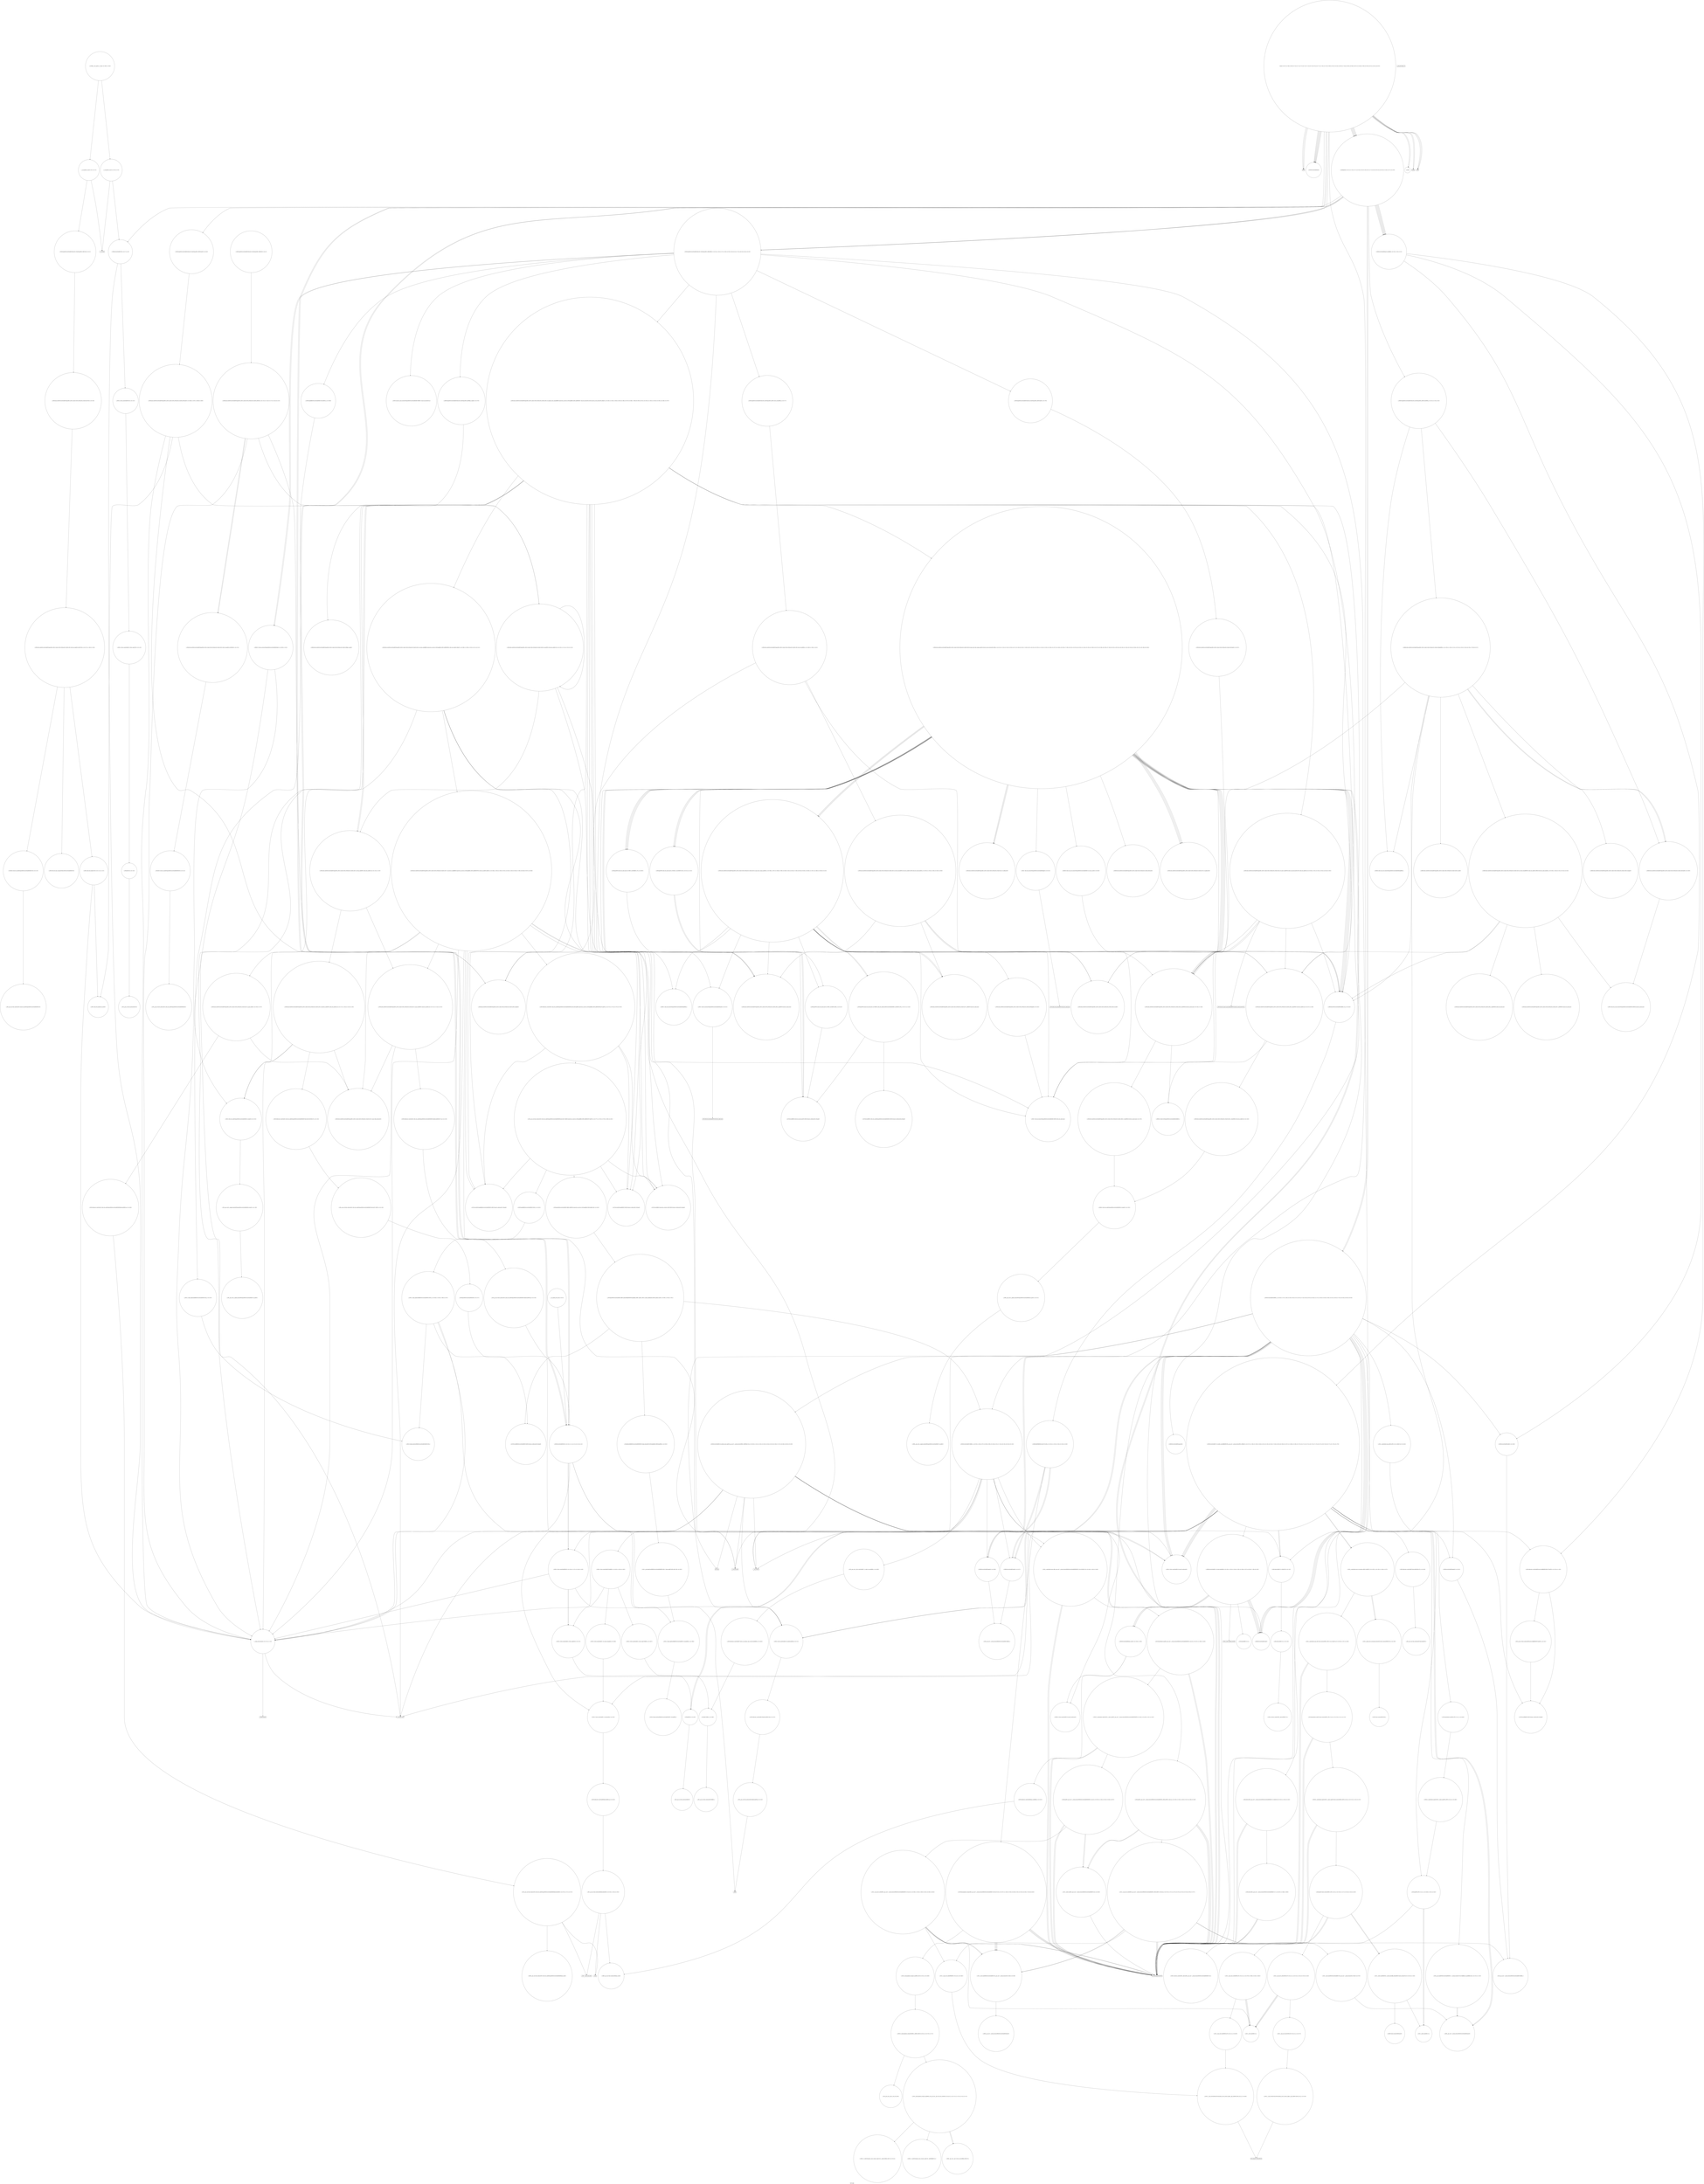 digraph "Call Graph" {
	label="Call Graph";

	Node0x558d56963200 [shape=record,shape=circle,label="{__cxx_global_var_init|{<s0>1|<s1>2}}"];
	Node0x558d56963200:s0 -> Node0x558d56963280[color=black];
	Node0x558d56963200:s1 -> Node0x558d56eeeb50[color=black];
	Node0x558d56ef6410 [shape=record,shape=circle,label="{_ZNKSt8_Rb_treeISt6vectorIiSaIiEESt4pairIKS2_iESt10_Select1stIS5_ESt4lessIS2_ESaIS5_EE4sizeEv}"];
	Node0x558d56ef0250 [shape=record,shape=circle,label="{_ZNSt20__uninitialized_copyILb1EE13__uninit_copyISt13move_iteratorIPiES3_EET0_T_S6_S5_|{<s0>213|<s1>214|<s2>215}}"];
	Node0x558d56ef0250:s0 -> Node0x558d56ef01d0[color=black];
	Node0x558d56ef0250:s1 -> Node0x558d56ef01d0[color=black];
	Node0x558d56ef0250:s2 -> Node0x558d56ef02d0[color=black];
	Node0x558d56eef0d0 [shape=record,shape=circle,label="{_Z2okii}"];
	Node0x558d56ef2af0 [shape=record,shape=Mrecord,label="{_ZSt18_Rb_tree_incrementPSt18_Rb_tree_node_base}"];
	Node0x558d56ef0950 [shape=record,shape=circle,label="{_ZNKSt8_Rb_treeISt6vectorIiSaIiEESt4pairIKS2_iESt10_Select1stIS5_ESt4lessIS2_ESaIS5_EE3endEv|{<s0>238}}"];
	Node0x558d56ef0950:s0 -> Node0x558d56ef0dd0[color=black];
	Node0x558d56eef7d0 [shape=record,shape=circle,label="{_ZNSt15_Rb_tree_header8_M_resetEv}"];
	Node0x558d56ef31f0 [shape=record,shape=circle,label="{_ZSt12__miter_baseIN9__gnu_cxx17__normal_iteratorIPKiSt6vectorIiSaIiEEEEET_S8_|{<s0>464}}"];
	Node0x558d56ef31f0:s0 -> Node0x558d56ef01d0[color=black];
	Node0x558d56ef1050 [shape=record,shape=circle,label="{_ZNK9__gnu_cxx16__aligned_membufISt4pairIKSt6vectorIiSaIiEEiEE7_M_addrEv}"];
	Node0x558d56eefed0 [shape=record,shape=circle,label="{_ZNSt8_Rb_treeISt6vectorIiSaIiEESt4pairIKS2_iESt10_Select1stIS5_ESt4lessIS2_ESaIS5_EE21_M_get_Node_allocatorEv}"];
	Node0x558d56ef38f0 [shape=record,shape=circle,label="{_ZNSaIiED2Ev|{<s0>494}}"];
	Node0x558d56ef38f0:s0 -> Node0x558d56ef1af0[color=black];
	Node0x558d56ef4f90 [shape=record,shape=circle,label="{_ZN9__gnu_cxx17__normal_iteratorIPKiSt6vectorIiSaIiEEEC2ERKS2_}"];
	Node0x558d56ef15f0 [shape=record,shape=circle,label="{_ZN9__gnu_cxx13new_allocatorIiEC2Ev}"];
	Node0x558d56ef5690 [shape=record,shape=circle,label="{_ZNSt8_Rb_treeISt6vectorIiSaIiEESt4pairIKS2_iESt10_Select1stIS5_ESt4lessIS2_ESaIS5_EE3endEv|{<s0>307}}"];
	Node0x558d56ef5690:s0 -> Node0x558d56ef5610[color=black];
	Node0x558d56ef1cf0 [shape=record,shape=circle,label="{_ZN9__gnu_cxx13new_allocatorIiE9constructIiJRKiEEEvPT_DpOT0_|{<s0>181}}"];
	Node0x558d56ef1cf0:s0 -> Node0x558d56ef1d70[color=black];
	Node0x558d56ef5d90 [shape=record,shape=circle,label="{_ZNSt16allocator_traitsISaISt13_Rb_tree_nodeISt4pairIKSt6vectorIiSaIiEEiEEEE9constructIS6_JRKSt21piecewise_construct_tSt5tupleIJRS5_EESE_IJEEEEEvRS8_PT_DpOT0_|{<s0>373|<s1>374|<s2>375|<s3>376}}"];
	Node0x558d56ef5d90:s0 -> Node0x558d56ef5810[color=black];
	Node0x558d56ef5d90:s1 -> Node0x558d56ef5890[color=black];
	Node0x558d56ef5d90:s2 -> Node0x558d56ef5910[color=black];
	Node0x558d56ef5d90:s3 -> Node0x558d56ef5e10[color=black];
	Node0x558d56ef23f0 [shape=record,shape=circle,label="{_ZSt3maxImERKT_S2_S2_}"];
	Node0x558d56963280 [shape=record,shape=circle,label="{_ZNSt3mapISt6vectorIiSaIiEEiSt4lessIS2_ESaISt4pairIKS2_iEEEC2Ev|{<s0>3}}"];
	Node0x558d56963280:s0 -> Node0x558d56eef4d0[color=black];
	Node0x558d56ef6490 [shape=record,shape=circle,label="{_ZNSt8_Rb_treeISt6vectorIiSaIiEESt4pairIKS2_iESt10_Select1stIS5_ESt4lessIS2_ESaIS5_EE12_M_rightmostEv}"];
	Node0x558d56ef02d0 [shape=record,shape=circle,label="{_ZSt4copyISt13move_iteratorIPiES1_ET0_T_S4_S3_|{<s0>216|<s1>217|<s2>218|<s3>219|<s4>220}}"];
	Node0x558d56ef02d0:s0 -> Node0x558d56ef01d0[color=black];
	Node0x558d56ef02d0:s1 -> Node0x558d56ef03d0[color=black];
	Node0x558d56ef02d0:s2 -> Node0x558d56ef01d0[color=black];
	Node0x558d56ef02d0:s3 -> Node0x558d56ef03d0[color=black];
	Node0x558d56ef02d0:s4 -> Node0x558d56ef0350[color=black];
	Node0x558d56eef150 [shape=record,shape=circle,label="{main|{<s0>67|<s1>68|<s2>69|<s3>70|<s4>71|<s5>72|<s6>73|<s7>74|<s8>75|<s9>76|<s10>77|<s11>78|<s12>79|<s13>80|<s14>81|<s15>82|<s16>83|<s17>84|<s18>85|<s19>86|<s20>87|<s21>88|<s22>89|<s23>90|<s24>91|<s25>92|<s26>93}}"];
	Node0x558d56eef150:s0 -> Node0x558d56eef1d0[color=black];
	Node0x558d56eef150:s1 -> Node0x558d56eef1d0[color=black];
	Node0x558d56eef150:s2 -> Node0x558d56eef250[color=black];
	Node0x558d56eef150:s3 -> Node0x558d56eef2d0[color=black];
	Node0x558d56eef150:s4 -> Node0x558d56eef250[color=black];
	Node0x558d56eef150:s5 -> Node0x558d56eef250[color=black];
	Node0x558d56eef150:s6 -> Node0x558d56eef0d0[color=black];
	Node0x558d56eef150:s7 -> Node0x558d56eef350[color=black];
	Node0x558d56eef150:s8 -> Node0x558d56eeedd0[color=black];
	Node0x558d56eef150:s9 -> Node0x558d56eef3d0[color=black];
	Node0x558d56eef150:s10 -> Node0x558d56eef450[color=black];
	Node0x558d56eef150:s11 -> Node0x558d56eef450[color=black];
	Node0x558d56eef150:s12 -> Node0x558d56eef450[color=black];
	Node0x558d56eef150:s13 -> Node0x558d56eef450[color=black];
	Node0x558d56eef150:s14 -> Node0x558d56eef450[color=black];
	Node0x558d56eef150:s15 -> Node0x558d56eef450[color=black];
	Node0x558d56eef150:s16 -> Node0x558d56eeefd0[color=black];
	Node0x558d56eef150:s17 -> Node0x558d56eeed50[color=black];
	Node0x558d56eef150:s18 -> Node0x558d56eeedd0[color=black];
	Node0x558d56eef150:s19 -> Node0x558d56eeedd0[color=black];
	Node0x558d56eef150:s20 -> Node0x558d56eef0d0[color=black];
	Node0x558d56eef150:s21 -> Node0x558d56eeedd0[color=black];
	Node0x558d56eef150:s22 -> Node0x558d56eeedd0[color=black];
	Node0x558d56eef150:s23 -> Node0x558d56eeedd0[color=black];
	Node0x558d56eef150:s24 -> Node0x558d56eeed50[color=black];
	Node0x558d56eef150:s25 -> Node0x558d56eef2d0[color=black];
	Node0x558d56eef150:s26 -> Node0x558d56eef2d0[color=black];
	Node0x558d56ef2b70 [shape=record,shape=Mrecord,label="{_ZSt29_Rb_tree_insert_and_rebalancebPSt18_Rb_tree_node_baseS0_RS_}"];
	Node0x558d56ef09d0 [shape=record,shape=circle,label="{_ZNKSt8_Rb_treeISt6vectorIiSaIiEESt4pairIKS2_iESt10_Select1stIS5_ESt4lessIS2_ESaIS5_EE14_M_lower_boundEPKSt13_Rb_tree_nodeIS5_EPKSt18_Rb_tree_node_baseRS4_|{<s0>239|<s1>240|<s2>241|<s3>242|<s4>243}}"];
	Node0x558d56ef09d0:s0 -> Node0x558d56ef0c50[color=black];
	Node0x558d56ef09d0:s1 -> Node0x558d56ef0b50[color=black];
	Node0x558d56ef09d0:s2 -> Node0x558d56ef0cd0[color=black];
	Node0x558d56ef09d0:s3 -> Node0x558d56ef0d50[color=black];
	Node0x558d56ef09d0:s4 -> Node0x558d56ef0dd0[color=black];
	Node0x558d56eef850 [shape=record,shape=circle,label="{__clang_call_terminate|{<s0>113|<s1>114}}"];
	Node0x558d56eef850:s0 -> Node0x558d56eef8d0[color=black];
	Node0x558d56eef850:s1 -> Node0x558d56eef950[color=black];
	Node0x558d56ef3270 [shape=record,shape=circle,label="{_ZSt13__copy_move_aILb0EPKiPiET1_T0_S4_S3_|{<s0>465}}"];
	Node0x558d56ef3270:s0 -> Node0x558d56ef32f0[color=black];
	Node0x558d56ef10d0 [shape=record,shape=circle,label="{_ZStltIiSaIiEEbRKSt6vectorIT_T0_ES6_|{<s0>252|<s1>253|<s2>254|<s3>255|<s4>256}}"];
	Node0x558d56ef10d0:s0 -> Node0x558d56ef4a10[color=black];
	Node0x558d56ef10d0:s1 -> Node0x558d56ef4a90[color=black];
	Node0x558d56ef10d0:s2 -> Node0x558d56ef4a10[color=black];
	Node0x558d56ef10d0:s3 -> Node0x558d56ef4a90[color=black];
	Node0x558d56ef10d0:s4 -> Node0x558d56ef1150[color=black];
	Node0x558d56eeff50 [shape=record,shape=circle,label="{_ZNSt13_Rb_tree_nodeISt4pairIKSt6vectorIiSaIiEEiEE9_M_valptrEv|{<s0>135}}"];
	Node0x558d56eeff50:s0 -> Node0x558d56ef00d0[color=black];
	Node0x558d56ef3970 [shape=record,shape=circle,label="{_ZNSt16allocator_traitsISaIiEE37select_on_container_copy_constructionERKS0_|{<s0>495}}"];
	Node0x558d56ef3970:s0 -> Node0x558d56ef39f0[color=black];
	Node0x558d56ef5010 [shape=record,shape=circle,label="{_ZNSt8_Rb_treeISt6vectorIiSaIiEESt4pairIKS2_iESt10_Select1stIS5_ESt4lessIS2_ESaIS5_EE8_S_valueEPKSt18_Rb_tree_node_base|{<s0>276}}"];
	Node0x558d56ef5010:s0 -> Node0x558d56ef0f50[color=black];
	Node0x558d56ef1670 [shape=record,shape=circle,label="{_ZSt8_DestroyIPiiEvT_S1_RSaIT0_E|{<s0>145}}"];
	Node0x558d56ef1670:s0 -> Node0x558d56ef17f0[color=black];
	Node0x558d56ef5710 [shape=record,shape=circle,label="{_ZNKSt8_Rb_treeISt6vectorIiSaIiEESt4pairIKS2_iESt10_Select1stIS5_ESt4lessIS2_ESaIS5_EE8key_compEv}"];
	Node0x558d56ef1d70 [shape=record,shape=circle,label="{_ZSt7forwardIRKiEOT_RNSt16remove_referenceIS2_E4typeE}"];
	Node0x558d56ef5e10 [shape=record,shape=circle,label="{_ZN9__gnu_cxx13new_allocatorISt13_Rb_tree_nodeISt4pairIKSt6vectorIiSaIiEEiEEE9constructIS7_JRKSt21piecewise_construct_tSt5tupleIJRS6_EESE_IJEEEEEvPT_DpOT0_|{<s0>377|<s1>378|<s2>379|<s3>380|<s4>381}}"];
	Node0x558d56ef5e10:s0 -> Node0x558d56ef5810[color=black];
	Node0x558d56ef5e10:s1 -> Node0x558d56ef5890[color=black];
	Node0x558d56ef5e10:s2 -> Node0x558d56ef5e90[color=black];
	Node0x558d56ef5e10:s3 -> Node0x558d56ef5910[color=black];
	Node0x558d56ef5e10:s4 -> Node0x558d56ef5f10[color=black];
	Node0x558d56ef2470 [shape=record,shape=circle,label="{_ZNSt16allocator_traitsISaIiEE8max_sizeERKS0_|{<s0>201}}"];
	Node0x558d56ef2470:s0 -> Node0x558d56ef2570[color=black];
	Node0x558d56eeead0 [shape=record,shape=circle,label="{_ZNSt3mapISt6vectorIiSaIiEEiSt4lessIS2_ESaISt4pairIKS2_iEEED2Ev|{<s0>4}}"];
	Node0x558d56eeead0:s0 -> Node0x558d56eef9d0[color=black];
	Node0x558d56ef6510 [shape=record,shape=circle,label="{_ZNSt4pairIPSt18_Rb_tree_node_baseS1_EC2IRS1_Lb1EEERKS1_OT_|{<s0>395}}"];
	Node0x558d56ef6510:s0 -> Node0x558d56ef6890[color=black];
	Node0x558d56ef0350 [shape=record,shape=circle,label="{_ZSt14__copy_move_a2ILb1EPiS0_ET1_T0_S2_S1_|{<s0>221|<s1>222|<s2>223|<s3>224}}"];
	Node0x558d56ef0350:s0 -> Node0x558d56ef04d0[color=black];
	Node0x558d56ef0350:s1 -> Node0x558d56ef04d0[color=black];
	Node0x558d56ef0350:s2 -> Node0x558d56ef04d0[color=black];
	Node0x558d56ef0350:s3 -> Node0x558d56ef0450[color=black];
	Node0x558d56eef1d0 [shape=record,shape=Mrecord,label="{freopen}"];
	Node0x558d56ef2bf0 [shape=record,shape=circle,label="{_ZNSt11_Tuple_implILm0EJRKSt6vectorIiSaIiEEEEC2ES4_|{<s0>419}}"];
	Node0x558d56ef2bf0:s0 -> Node0x558d56ef6110[color=black];
	Node0x558d56ef0a50 [shape=record,shape=circle,label="{_ZNKSt8_Rb_treeISt6vectorIiSaIiEESt4pairIKS2_iESt10_Select1stIS5_ESt4lessIS2_ESaIS5_EE8_M_beginEv}"];
	Node0x558d56eef8d0 [shape=record,shape=Mrecord,label="{__cxa_begin_catch}"];
	Node0x558d56ef32f0 [shape=record,shape=circle,label="{_ZNSt11__copy_moveILb0ELb1ESt26random_access_iterator_tagE8__copy_mIiEEPT_PKS3_S6_S4_|{<s0>466}}"];
	Node0x558d56ef32f0:s0 -> Node0x558d56ef05d0[color=black];
	Node0x558d56ef1150 [shape=record,shape=circle,label="{_ZSt23lexicographical_compareIN9__gnu_cxx17__normal_iteratorIPKiSt6vectorIiSaIiEEEES7_EbT_S8_T0_S9_|{<s0>257|<s1>258|<s2>259|<s3>260|<s4>261|<s5>262|<s6>263|<s7>264|<s8>265}}"];
	Node0x558d56ef1150:s0 -> Node0x558d56ef01d0[color=black];
	Node0x558d56ef1150:s1 -> Node0x558d56ef4b90[color=black];
	Node0x558d56ef1150:s2 -> Node0x558d56ef01d0[color=black];
	Node0x558d56ef1150:s3 -> Node0x558d56ef4b90[color=black];
	Node0x558d56ef1150:s4 -> Node0x558d56ef01d0[color=black];
	Node0x558d56ef1150:s5 -> Node0x558d56ef4b90[color=black];
	Node0x558d56ef1150:s6 -> Node0x558d56ef01d0[color=black];
	Node0x558d56ef1150:s7 -> Node0x558d56ef4b90[color=black];
	Node0x558d56ef1150:s8 -> Node0x558d56ef4b10[color=black];
	Node0x558d56eeffd0 [shape=record,shape=circle,label="{_ZN9__gnu_cxx13new_allocatorISt13_Rb_tree_nodeISt4pairIKSt6vectorIiSaIiEEiEEE7destroyIS7_EEvPT_|{<s0>136}}"];
	Node0x558d56eeffd0:s0 -> Node0x558d56ef0050[color=black];
	Node0x558d56ef39f0 [shape=record,shape=circle,label="{_ZNSaIiEC2ERKS_|{<s0>496}}"];
	Node0x558d56ef39f0:s0 -> Node0x558d56ef3a70[color=black];
	Node0x558d56ef5090 [shape=record,shape=circle,label="{_ZNSt3mapISt6vectorIiSaIiEEiSt4lessIS2_ESaISt4pairIKS2_iEEE11lower_boundERS6_|{<s0>277}}"];
	Node0x558d56ef5090:s0 -> Node0x558d56ef5490[color=black];
	Node0x558d56ef16f0 [shape=record,shape=circle,label="{_ZNSt12_Vector_baseIiSaIiEE19_M_get_Tp_allocatorEv}"];
	Node0x558d56ef5790 [shape=record,shape=circle,label="{_ZNSt8_Rb_treeISt6vectorIiSaIiEESt4pairIKS2_iESt10_Select1stIS5_ESt4lessIS2_ESaIS5_EE14_M_create_nodeIJRKSt21piecewise_construct_tSt5tupleIJRS4_EESG_IJEEEEEPSt13_Rb_tree_nodeIS5_EDpOT_|{<s0>308|<s1>309|<s2>310|<s3>311|<s4>312}}"];
	Node0x558d56ef5790:s0 -> Node0x558d56ef5b10[color=black];
	Node0x558d56ef5790:s1 -> Node0x558d56ef5810[color=black];
	Node0x558d56ef5790:s2 -> Node0x558d56ef5890[color=black];
	Node0x558d56ef5790:s3 -> Node0x558d56ef5910[color=black];
	Node0x558d56ef5790:s4 -> Node0x558d56ef5b90[color=black];
	Node0x558d56ef1df0 [shape=record,shape=circle,label="{_ZNKSt6vectorIiSaIiEE12_M_check_lenEmPKc|{<s0>182|<s1>183|<s2>184|<s3>185|<s4>186|<s5>187|<s6>188|<s7>189|<s8>190}}"];
	Node0x558d56ef1df0:s0 -> Node0x558d56ef2270[color=black];
	Node0x558d56ef1df0:s1 -> Node0x558d56ef22f0[color=black];
	Node0x558d56ef1df0:s2 -> Node0x558d56ef2370[color=black];
	Node0x558d56ef1df0:s3 -> Node0x558d56ef22f0[color=black];
	Node0x558d56ef1df0:s4 -> Node0x558d56ef22f0[color=black];
	Node0x558d56ef1df0:s5 -> Node0x558d56ef23f0[color=black];
	Node0x558d56ef1df0:s6 -> Node0x558d56ef22f0[color=black];
	Node0x558d56ef1df0:s7 -> Node0x558d56ef2270[color=black];
	Node0x558d56ef1df0:s8 -> Node0x558d56ef2270[color=black];
	Node0x558d56ef5e90 [shape=record,shape=circle,label="{_ZNSt5tupleIJRKSt6vectorIiSaIiEEEEC2EOS5_|{<s0>382}}"];
	Node0x558d56ef5e90:s0 -> Node0x558d56ef5f90[color=black];
	Node0x558d56ef24f0 [shape=record,shape=circle,label="{_ZNKSt12_Vector_baseIiSaIiEE19_M_get_Tp_allocatorEv}"];
	Node0x558d56eeeb50 [shape=record,shape=Mrecord,label="{__cxa_atexit}"];
	Node0x558d56ef6590 [shape=record,shape=circle,label="{_ZNSt8_Rb_treeISt6vectorIiSaIiEESt4pairIKS2_iESt10_Select1stIS5_ESt4lessIS2_ESaIS5_EE24_M_get_insert_unique_posERS4_|{<s0>396|<s1>397|<s2>398|<s3>399|<s4>400|<s5>401|<s6>402|<s7>403|<s8>404|<s9>405|<s10>406|<s11>407|<s12>408|<s13>409|<s14>410}}"];
	Node0x558d56ef6590:s0 -> Node0x558d56eefad0[color=black];
	Node0x558d56ef6590:s1 -> Node0x558d56ef5590[color=black];
	Node0x558d56ef6590:s2 -> Node0x558d56ef0c50[color=black];
	Node0x558d56ef6590:s3 -> Node0x558d56ef0b50[color=black];
	Node0x558d56ef6590:s4 -> Node0x558d56eefc50[color=black];
	Node0x558d56ef6590:s5 -> Node0x558d56eefbd0[color=black];
	Node0x558d56ef6590:s6 -> Node0x558d56ef5610[color=black];
	Node0x558d56ef6590:s7 -> Node0x558d56ef6910[color=black];
	Node0x558d56ef6590:s8 -> Node0x558d56ef5110[color=black];
	Node0x558d56ef6590:s9 -> Node0x558d56ef6990[color=black];
	Node0x558d56ef6590:s10 -> Node0x558d56ef6710[color=black];
	Node0x558d56ef6590:s11 -> Node0x558d56ef0bd0[color=black];
	Node0x558d56ef6590:s12 -> Node0x558d56ef0b50[color=black];
	Node0x558d56ef6590:s13 -> Node0x558d56ef6990[color=black];
	Node0x558d56ef6590:s14 -> Node0x558d56ef6810[color=black];
	Node0x558d56ef03d0 [shape=record,shape=circle,label="{_ZSt12__miter_baseIPiEDTcl12__miter_basecldtfp_4baseEEESt13move_iteratorIT_E|{<s0>225|<s1>226}}"];
	Node0x558d56ef03d0:s0 -> Node0x558d56ef06d0[color=black];
	Node0x558d56ef03d0:s1 -> Node0x558d56ef0650[color=black];
	Node0x558d56eef250 [shape=record,shape=Mrecord,label="{scanf}"];
	Node0x558d56ef2c70 [shape=record,shape=circle,label="{_ZNKSt6vectorIiSaIiEE8capacityEv}"];
	Node0x558d56ef0ad0 [shape=record,shape=circle,label="{_ZNKSt8_Rb_treeISt6vectorIiSaIiEESt4pairIKS2_iESt10_Select1stIS5_ESt4lessIS2_ESaIS5_EE6_M_endEv}"];
	Node0x558d56eef950 [shape=record,shape=Mrecord,label="{_ZSt9terminatev}"];
	Node0x558d56ef3370 [shape=record,shape=circle,label="{_ZSt8_DestroyIN9__gnu_cxx17__normal_iteratorIPiSt6vectorIiSaIiEEEEEvT_S7_|{<s0>467|<s1>468|<s2>469}}"];
	Node0x558d56ef3370:s0 -> Node0x558d56ef01d0[color=black];
	Node0x558d56ef3370:s1 -> Node0x558d56ef01d0[color=black];
	Node0x558d56ef3370:s2 -> Node0x558d56ef33f0[color=black];
	Node0x558d56ef4a10 [shape=record,shape=circle,label="{_ZNKSt6vectorIiSaIiEE5beginEv|{<s0>266}}"];
	Node0x558d56ef4a10:s0 -> Node0x558d56ef4f90[color=black];
	Node0x558d56ef0050 [shape=record,shape=circle,label="{_ZNSt4pairIKSt6vectorIiSaIiEEiED2Ev|{<s0>137}}"];
	Node0x558d56ef0050:s0 -> Node0x558d56eeed50[color=black];
	Node0x558d56ef3a70 [shape=record,shape=circle,label="{_ZN9__gnu_cxx13new_allocatorIiEC2ERKS1_}"];
	Node0x558d56ef5110 [shape=record,shape=circle,label="{_ZNKSt17_Rb_tree_iteratorISt4pairIKSt6vectorIiSaIiEEiEEeqERKS6_}"];
	Node0x558d56ef1770 [shape=record,shape=circle,label="{_ZNSt12_Vector_baseIiSaIiEED2Ev|{<s0>146|<s1>147|<s2>148|<s3>149}}"];
	Node0x558d56ef1770:s0 -> Node0x558d56ef18f0[color=black];
	Node0x558d56ef1770:s1 -> Node0x558d56ef1970[color=black];
	Node0x558d56ef1770:s2 -> Node0x558d56ef1970[color=black];
	Node0x558d56ef1770:s3 -> Node0x558d56eef850[color=black];
	Node0x558d56ef5810 [shape=record,shape=circle,label="{_ZSt7forwardIRKSt21piecewise_construct_tEOT_RNSt16remove_referenceIS3_E4typeE}"];
	Node0x558d56ef1e70 [shape=record,shape=circle,label="{_ZN9__gnu_cxxmiIPiSt6vectorIiSaIiEEEENS_17__normal_iteratorIT_T0_E15difference_typeERKS8_SB_|{<s0>191|<s1>192}}"];
	Node0x558d56ef1e70:s0 -> Node0x558d56ef2070[color=black];
	Node0x558d56ef1e70:s1 -> Node0x558d56ef2070[color=black];
	Node0x558d56ef5f10 [shape=record,shape=circle,label="{_ZNSt4pairIKSt6vectorIiSaIiEEiEC2IJRS3_EJEEESt21piecewise_construct_tSt5tupleIJDpT_EES8_IJDpT0_EE|{<s0>383}}"];
	Node0x558d56ef5f10:s0 -> Node0x558d56ef6210[color=black];
	Node0x558d56ef2570 [shape=record,shape=circle,label="{_ZNK9__gnu_cxx13new_allocatorIiE8max_sizeEv}"];
	Node0x558d56eeebd0 [shape=record,shape=circle,label="{__cxx_global_var_init.1|{<s0>5|<s1>6}}"];
	Node0x558d56eeebd0:s0 -> Node0x558d56eeec50[color=black];
	Node0x558d56eeebd0:s1 -> Node0x558d56eeeb50[color=black];
	Node0x558d56ef6610 [shape=record,shape=circle,label="{_ZNSt8_Rb_treeISt6vectorIiSaIiEESt4pairIKS2_iESt10_Select1stIS5_ESt4lessIS2_ESaIS5_EE11_M_leftmostEv}"];
	Node0x558d56ef0450 [shape=record,shape=circle,label="{_ZSt13__copy_move_aILb1EPiS0_ET1_T0_S2_S1_|{<s0>227}}"];
	Node0x558d56ef0450:s0 -> Node0x558d56ef0550[color=black];
	Node0x558d56eef2d0 [shape=record,shape=Mrecord,label="{printf}"];
	Node0x558d56ef2cf0 [shape=record,shape=circle,label="{_ZNSt6vectorIiSaIiEE20_M_allocate_and_copyIN9__gnu_cxx17__normal_iteratorIPKiS1_EEEEPimT_S9_|{<s0>420|<s1>421|<s2>422|<s3>423|<s4>424|<s5>425|<s6>426|<s7>427|<s8>428|<s9>429|<s10>430}}"];
	Node0x558d56ef2cf0:s0 -> Node0x558d56ef1f70[color=black];
	Node0x558d56ef2cf0:s1 -> Node0x558d56ef01d0[color=black];
	Node0x558d56ef2cf0:s2 -> Node0x558d56ef01d0[color=black];
	Node0x558d56ef2cf0:s3 -> Node0x558d56ef16f0[color=black];
	Node0x558d56ef2cf0:s4 -> Node0x558d56ef2f70[color=black];
	Node0x558d56ef2cf0:s5 -> Node0x558d56eef8d0[color=black];
	Node0x558d56ef2cf0:s6 -> Node0x558d56ef18f0[color=black];
	Node0x558d56ef2cf0:s7 -> Node0x558d56ef2170[color=black];
	Node0x558d56ef2cf0:s8 -> Node0x558d56ef21f0[color=black];
	Node0x558d56ef2cf0:s9 -> Node0x558d56ef5a90[color=black];
	Node0x558d56ef2cf0:s10 -> Node0x558d56eef850[color=black];
	Node0x558d56ef0b50 [shape=record,shape=circle,label="{_ZNKSt4lessISt6vectorIiSaIiEEEclERKS2_S5_|{<s0>244}}"];
	Node0x558d56ef0b50:s0 -> Node0x558d56ef10d0[color=black];
	Node0x558d56eef9d0 [shape=record,shape=circle,label="{_ZNSt8_Rb_treeISt6vectorIiSaIiEESt4pairIKS2_iESt10_Select1stIS5_ESt4lessIS2_ESaIS5_EED2Ev|{<s0>115|<s1>116|<s2>117|<s3>118|<s4>119}}"];
	Node0x558d56eef9d0:s0 -> Node0x558d56eefad0[color=black];
	Node0x558d56eef9d0:s1 -> Node0x558d56eefa50[color=black];
	Node0x558d56eef9d0:s2 -> Node0x558d56eefb50[color=black];
	Node0x558d56eef9d0:s3 -> Node0x558d56eefb50[color=black];
	Node0x558d56eef9d0:s4 -> Node0x558d56eef850[color=black];
	Node0x558d56ef33f0 [shape=record,shape=circle,label="{_ZNSt12_Destroy_auxILb1EE9__destroyIN9__gnu_cxx17__normal_iteratorIPiSt6vectorIiSaIiEEEEEEvT_S9_}"];
	Node0x558d56ef4a90 [shape=record,shape=circle,label="{_ZNKSt6vectorIiSaIiEE3endEv|{<s0>267}}"];
	Node0x558d56ef4a90:s0 -> Node0x558d56ef4f90[color=black];
	Node0x558d56ef00d0 [shape=record,shape=circle,label="{_ZN9__gnu_cxx16__aligned_membufISt4pairIKSt6vectorIiSaIiEEiEE6_M_ptrEv|{<s0>138}}"];
	Node0x558d56ef00d0:s0 -> Node0x558d56ef0150[color=black];
	Node0x558d56ef3af0 [shape=record,shape=circle,label="{_ZNSt12_Vector_baseIiSaIiEE12_Vector_implC2ERKS0_|{<s0>497}}"];
	Node0x558d56ef3af0:s0 -> Node0x558d56ef39f0[color=black];
	Node0x558d56ef5190 [shape=record,shape=circle,label="{_ZNSt3mapISt6vectorIiSaIiEEiSt4lessIS2_ESaISt4pairIKS2_iEEE3endEv|{<s0>278}}"];
	Node0x558d56ef5190:s0 -> Node0x558d56ef5690[color=black];
	Node0x558d56ef17f0 [shape=record,shape=circle,label="{_ZSt8_DestroyIPiEvT_S1_|{<s0>150}}"];
	Node0x558d56ef17f0:s0 -> Node0x558d56ef1870[color=black];
	Node0x558d56ef5890 [shape=record,shape=circle,label="{_ZSt7forwardISt5tupleIJRKSt6vectorIiSaIiEEEEEOT_RNSt16remove_referenceIS7_E4typeE}"];
	Node0x558d56ef1ef0 [shape=record,shape=circle,label="{_ZNSt6vectorIiSaIiEE5beginEv|{<s0>193}}"];
	Node0x558d56ef1ef0:s0 -> Node0x558d56ef25f0[color=black];
	Node0x558d56ef5f90 [shape=record,shape=circle,label="{_ZNSt11_Tuple_implILm0EJRKSt6vectorIiSaIiEEEEC2EOS5_|{<s0>384|<s1>385|<s2>386|<s3>387}}"];
	Node0x558d56ef5f90:s0 -> Node0x558d56ef6090[color=black];
	Node0x558d56ef5f90:s1 -> Node0x558d56ef6010[color=black];
	Node0x558d56ef5f90:s2 -> Node0x558d56ef6110[color=black];
	Node0x558d56ef5f90:s3 -> Node0x558d56eef850[color=black];
	Node0x558d56ef25f0 [shape=record,shape=circle,label="{_ZN9__gnu_cxx17__normal_iteratorIPiSt6vectorIiSaIiEEEC2ERKS1_}"];
	Node0x558d56eeec50 [shape=record,shape=circle,label="{_ZNSt6vectorIiSaIiEEC2Ev|{<s0>7|<s1>8}}"];
	Node0x558d56eeec50:s0 -> Node0x558d56ef1470[color=black];
	Node0x558d56eeec50:s1 -> Node0x558d56eef850[color=black];
	Node0x558d56ef6690 [shape=record,shape=circle,label="{_ZNSt4pairIPSt18_Rb_tree_node_baseS1_EC2IRS1_S4_Lb1EEEOT_OT0_|{<s0>411|<s1>412}}"];
	Node0x558d56ef6690:s0 -> Node0x558d56ef6890[color=black];
	Node0x558d56ef6690:s1 -> Node0x558d56ef6890[color=black];
	Node0x558d56ef04d0 [shape=record,shape=circle,label="{_ZSt12__niter_baseIPiET_S1_}"];
	Node0x558d56eef350 [shape=record,shape=circle,label="{_ZNSt3mapISt6vectorIiSaIiEEiSt4lessIS2_ESaISt4pairIKS2_iEEE5clearEv|{<s0>94}}"];
	Node0x558d56eef350:s0 -> Node0x558d56ef3770[color=black];
	Node0x558d56ef2d70 [shape=record,shape=circle,label="{_ZSt8_DestroyIN9__gnu_cxx17__normal_iteratorIPiSt6vectorIiSaIiEEEEiEvT_S7_RSaIT0_E|{<s0>431|<s1>432|<s2>433}}"];
	Node0x558d56ef2d70:s0 -> Node0x558d56ef01d0[color=black];
	Node0x558d56ef2d70:s1 -> Node0x558d56ef01d0[color=black];
	Node0x558d56ef2d70:s2 -> Node0x558d56ef3370[color=black];
	Node0x558d56ef0bd0 [shape=record,shape=circle,label="{_ZNSt8_Rb_treeISt6vectorIiSaIiEESt4pairIKS2_iESt10_Select1stIS5_ESt4lessIS2_ESaIS5_EE6_S_keyEPKSt18_Rb_tree_node_base|{<s0>245|<s1>246}}"];
	Node0x558d56ef0bd0:s0 -> Node0x558d56ef5010[color=black];
	Node0x558d56ef0bd0:s1 -> Node0x558d56ef0e50[color=black];
	Node0x558d56eefa50 [shape=record,shape=circle,label="{_ZNSt8_Rb_treeISt6vectorIiSaIiEESt4pairIKS2_iESt10_Select1stIS5_ESt4lessIS2_ESaIS5_EE8_M_eraseEPSt13_Rb_tree_nodeIS5_E|{<s0>120|<s1>121|<s2>122|<s3>123}}"];
	Node0x558d56eefa50:s0 -> Node0x558d56eefbd0[color=black];
	Node0x558d56eefa50:s1 -> Node0x558d56eefa50[color=black];
	Node0x558d56eefa50:s2 -> Node0x558d56eefc50[color=black];
	Node0x558d56eefa50:s3 -> Node0x558d56eefcd0[color=black];
	Node0x558d56ef3470 [shape=record,shape=circle,label="{_ZSt14__copy_move_a2ILb0EN9__gnu_cxx17__normal_iteratorIPKiSt6vectorIiSaIiEEEENS1_IPiS6_EEET1_T0_SB_SA_|{<s0>470|<s1>471|<s2>472|<s3>473|<s4>474|<s5>475|<s6>476|<s7>477}}"];
	Node0x558d56ef3470:s0 -> Node0x558d56ef01d0[color=black];
	Node0x558d56ef3470:s1 -> Node0x558d56ef4b90[color=black];
	Node0x558d56ef3470:s2 -> Node0x558d56ef01d0[color=black];
	Node0x558d56ef3470:s3 -> Node0x558d56ef4b90[color=black];
	Node0x558d56ef3470:s4 -> Node0x558d56ef01d0[color=black];
	Node0x558d56ef3470:s5 -> Node0x558d56ef34f0[color=black];
	Node0x558d56ef3470:s6 -> Node0x558d56ef3270[color=black];
	Node0x558d56ef3470:s7 -> Node0x558d56ef25f0[color=black];
	Node0x558d56ef4b10 [shape=record,shape=circle,label="{_ZSt29__lexicographical_compare_auxIPKiS1_EbT_S2_T0_S3_|{<s0>268}}"];
	Node0x558d56ef4b10:s0 -> Node0x558d56ef4c10[color=black];
	Node0x558d56ef0150 [shape=record,shape=circle,label="{_ZN9__gnu_cxx16__aligned_membufISt4pairIKSt6vectorIiSaIiEEiEE7_M_addrEv}"];
	Node0x558d56ef3b70 [shape=record,shape=circle,label="{_ZNSt12_Vector_baseIiSaIiEE17_M_create_storageEm|{<s0>498}}"];
	Node0x558d56ef3b70:s0 -> Node0x558d56ef1f70[color=black];
	Node0x558d56ef5210 [shape=record,shape=circle,label="{_ZNKSt3mapISt6vectorIiSaIiEEiSt4lessIS2_ESaISt4pairIKS2_iEEE8key_compEv|{<s0>279}}"];
	Node0x558d56ef5210:s0 -> Node0x558d56ef5710[color=black];
	Node0x558d56ef1870 [shape=record,shape=circle,label="{_ZNSt12_Destroy_auxILb1EE9__destroyIPiEEvT_S3_}"];
	Node0x558d56ef5910 [shape=record,shape=circle,label="{_ZSt7forwardISt5tupleIJEEEOT_RNSt16remove_referenceIS2_E4typeE}"];
	Node0x558d56ef1f70 [shape=record,shape=circle,label="{_ZNSt12_Vector_baseIiSaIiEE11_M_allocateEm|{<s0>194}}"];
	Node0x558d56ef1f70:s0 -> Node0x558d56ef2670[color=black];
	Node0x558d56ef6010 [shape=record,shape=circle,label="{_ZSt7forwardIRKSt6vectorIiSaIiEEEOT_RNSt16remove_referenceIS5_E4typeE}"];
	Node0x558d56ef2670 [shape=record,shape=circle,label="{_ZNSt16allocator_traitsISaIiEE8allocateERS0_m|{<s0>202}}"];
	Node0x558d56ef2670:s0 -> Node0x558d56ef26f0[color=black];
	Node0x558d56eeecd0 [shape=record,shape=circle,label="{__cxx_global_array_dtor|{<s0>9}}"];
	Node0x558d56eeecd0:s0 -> Node0x558d56eeed50[color=black];
	Node0x558d56ef6710 [shape=record,shape=circle,label="{_ZNSt17_Rb_tree_iteratorISt4pairIKSt6vectorIiSaIiEEiEEmmEv|{<s0>413}}"];
	Node0x558d56ef6710:s0 -> Node0x558d56ef2a70[color=black];
	Node0x558d56ef0550 [shape=record,shape=circle,label="{_ZNSt11__copy_moveILb1ELb1ESt26random_access_iterator_tagE8__copy_mIiEEPT_PKS3_S6_S4_|{<s0>228}}"];
	Node0x558d56ef0550:s0 -> Node0x558d56ef05d0[color=black];
	Node0x558d56eef3d0 [shape=record,shape=circle,label="{_ZNSt6vectorIiSaIiEEC2ERKS1_|{<s0>95|<s1>96|<s2>97|<s3>98|<s4>99|<s5>100|<s6>101|<s7>102|<s8>103|<s9>104|<s10>105}}"];
	Node0x558d56eef3d0:s0 -> Node0x558d56ef22f0[color=black];
	Node0x558d56eef3d0:s1 -> Node0x558d56ef24f0[color=black];
	Node0x558d56eef3d0:s2 -> Node0x558d56ef37f0[color=black];
	Node0x558d56eef3d0:s3 -> Node0x558d56ef3870[color=black];
	Node0x558d56eef3d0:s4 -> Node0x558d56ef38f0[color=black];
	Node0x558d56eef3d0:s5 -> Node0x558d56ef4a10[color=black];
	Node0x558d56eef3d0:s6 -> Node0x558d56ef4a90[color=black];
	Node0x558d56eef3d0:s7 -> Node0x558d56ef16f0[color=black];
	Node0x558d56eef3d0:s8 -> Node0x558d56ef2f70[color=black];
	Node0x558d56eef3d0:s9 -> Node0x558d56ef38f0[color=black];
	Node0x558d56eef3d0:s10 -> Node0x558d56ef1770[color=black];
	Node0x558d56ef2df0 [shape=record,shape=circle,label="{_ZSt4copyIN9__gnu_cxx17__normal_iteratorIPKiSt6vectorIiSaIiEEEENS1_IPiS6_EEET0_T_SB_SA_|{<s0>434|<s1>435|<s2>436|<s3>437|<s4>438|<s5>439}}"];
	Node0x558d56ef2df0:s0 -> Node0x558d56ef01d0[color=black];
	Node0x558d56ef2df0:s1 -> Node0x558d56ef31f0[color=black];
	Node0x558d56ef2df0:s2 -> Node0x558d56ef01d0[color=black];
	Node0x558d56ef2df0:s3 -> Node0x558d56ef31f0[color=black];
	Node0x558d56ef2df0:s4 -> Node0x558d56ef01d0[color=black];
	Node0x558d56ef2df0:s5 -> Node0x558d56ef3470[color=black];
	Node0x558d56ef0c50 [shape=record,shape=circle,label="{_ZNSt8_Rb_treeISt6vectorIiSaIiEESt4pairIKS2_iESt10_Select1stIS5_ESt4lessIS2_ESaIS5_EE6_S_keyEPKSt13_Rb_tree_nodeIS5_E|{<s0>247|<s1>248}}"];
	Node0x558d56ef0c50:s0 -> Node0x558d56ef0ed0[color=black];
	Node0x558d56ef0c50:s1 -> Node0x558d56ef0e50[color=black];
	Node0x558d56eefad0 [shape=record,shape=circle,label="{_ZNSt8_Rb_treeISt6vectorIiSaIiEESt4pairIKS2_iESt10_Select1stIS5_ESt4lessIS2_ESaIS5_EE8_M_beginEv}"];
	Node0x558d56ef34f0 [shape=record,shape=circle,label="{_ZSt12__niter_baseIPiSt6vectorIiSaIiEEET_N9__gnu_cxx17__normal_iteratorIS4_T0_EE|{<s0>478}}"];
	Node0x558d56ef34f0:s0 -> Node0x558d56ef2070[color=black];
	Node0x558d56ef4b90 [shape=record,shape=circle,label="{_ZSt12__niter_baseIPKiSt6vectorIiSaIiEEET_N9__gnu_cxx17__normal_iteratorIS5_T0_EE|{<s0>269}}"];
	Node0x558d56ef4b90:s0 -> Node0x558d56ef4f10[color=black];
	Node0x558d56ef11f0 [shape=record,shape=circle,label="{_ZNSt16allocator_traitsISaISt13_Rb_tree_nodeISt4pairIKSt6vectorIiSaIiEEiEEEE10deallocateERS8_PS7_m|{<s0>139}}"];
	Node0x558d56ef11f0:s0 -> Node0x558d56ef1270[color=black];
	Node0x558d56ef3bf0 [shape=record,shape=circle,label="{_GLOBAL__sub_I_jpsbur_1_0.cpp|{<s0>499|<s1>500}}"];
	Node0x558d56ef3bf0:s0 -> Node0x558d56963200[color=black];
	Node0x558d56ef3bf0:s1 -> Node0x558d56eeebd0[color=black];
	Node0x558d56ef5290 [shape=record,shape=circle,label="{_ZNKSt17_Rb_tree_iteratorISt4pairIKSt6vectorIiSaIiEEiEEdeEv|{<s0>280|<s1>281}}"];
	Node0x558d56ef5290:s0 -> Node0x558d56eeff50[color=black];
	Node0x558d56ef5290:s1 -> Node0x558d56eef850[color=black];
	Node0x558d56ef18f0 [shape=record,shape=circle,label="{_ZNSt12_Vector_baseIiSaIiEE13_M_deallocateEPim|{<s0>151}}"];
	Node0x558d56ef18f0:s0 -> Node0x558d56ef19f0[color=black];
	Node0x558d56ef5990 [shape=record,shape=circle,label="{_ZNSt8_Rb_treeISt6vectorIiSaIiEESt4pairIKS2_iESt10_Select1stIS5_ESt4lessIS2_ESaIS5_EE29_M_get_insert_hint_unique_posESt23_Rb_tree_const_iteratorIS5_ERS4_|{<s0>313|<s1>314|<s2>315|<s3>316|<s4>317|<s5>318|<s6>319|<s7>320|<s8>321|<s9>322|<s10>323|<s11>324|<s12>325|<s13>326|<s14>327|<s15>328|<s16>329|<s17>330|<s18>331|<s19>332|<s20>333|<s21>334|<s22>335|<s23>336|<s24>337|<s25>338|<s26>339|<s27>340|<s28>341|<s29>342|<s30>343|<s31>344|<s32>345|<s33>346|<s34>347|<s35>348|<s36>349}}"];
	Node0x558d56ef5990:s0 -> Node0x558d56ef6390[color=black];
	Node0x558d56ef5990:s1 -> Node0x558d56ef5590[color=black];
	Node0x558d56ef5990:s2 -> Node0x558d56ef6410[color=black];
	Node0x558d56ef5990:s3 -> Node0x558d56ef6490[color=black];
	Node0x558d56ef5990:s4 -> Node0x558d56ef0bd0[color=black];
	Node0x558d56ef5990:s5 -> Node0x558d56ef0b50[color=black];
	Node0x558d56ef5990:s6 -> Node0x558d56ef6490[color=black];
	Node0x558d56ef5990:s7 -> Node0x558d56ef6510[color=black];
	Node0x558d56ef5990:s8 -> Node0x558d56ef6590[color=black];
	Node0x558d56ef5990:s9 -> Node0x558d56ef0bd0[color=black];
	Node0x558d56ef5990:s10 -> Node0x558d56ef0b50[color=black];
	Node0x558d56ef5990:s11 -> Node0x558d56ef01d0[color=black];
	Node0x558d56ef5990:s12 -> Node0x558d56ef6610[color=black];
	Node0x558d56ef5990:s13 -> Node0x558d56ef6610[color=black];
	Node0x558d56ef5990:s14 -> Node0x558d56ef6610[color=black];
	Node0x558d56ef5990:s15 -> Node0x558d56ef6690[color=black];
	Node0x558d56ef5990:s16 -> Node0x558d56ef6710[color=black];
	Node0x558d56ef5990:s17 -> Node0x558d56ef0bd0[color=black];
	Node0x558d56ef5990:s18 -> Node0x558d56ef0b50[color=black];
	Node0x558d56ef5990:s19 -> Node0x558d56eefbd0[color=black];
	Node0x558d56ef5990:s20 -> Node0x558d56ef6510[color=black];
	Node0x558d56ef5990:s21 -> Node0x558d56ef6690[color=black];
	Node0x558d56ef5990:s22 -> Node0x558d56ef6590[color=black];
	Node0x558d56ef5990:s23 -> Node0x558d56ef0bd0[color=black];
	Node0x558d56ef5990:s24 -> Node0x558d56ef0b50[color=black];
	Node0x558d56ef5990:s25 -> Node0x558d56ef01d0[color=black];
	Node0x558d56ef5990:s26 -> Node0x558d56ef6490[color=black];
	Node0x558d56ef5990:s27 -> Node0x558d56ef6490[color=black];
	Node0x558d56ef5990:s28 -> Node0x558d56ef6510[color=black];
	Node0x558d56ef5990:s29 -> Node0x558d56ef6790[color=black];
	Node0x558d56ef5990:s30 -> Node0x558d56ef0bd0[color=black];
	Node0x558d56ef5990:s31 -> Node0x558d56ef0b50[color=black];
	Node0x558d56ef5990:s32 -> Node0x558d56eefbd0[color=black];
	Node0x558d56ef5990:s33 -> Node0x558d56ef6510[color=black];
	Node0x558d56ef5990:s34 -> Node0x558d56ef6690[color=black];
	Node0x558d56ef5990:s35 -> Node0x558d56ef6590[color=black];
	Node0x558d56ef5990:s36 -> Node0x558d56ef6810[color=black];
	Node0x558d56ef1ff0 [shape=record,shape=circle,label="{_ZSt34__uninitialized_move_if_noexcept_aIPiS0_SaIiEET0_T_S3_S2_RT1_|{<s0>195|<s1>196|<s2>197}}"];
	Node0x558d56ef1ff0:s0 -> Node0x558d56ef28f0[color=black];
	Node0x558d56ef1ff0:s1 -> Node0x558d56ef28f0[color=black];
	Node0x558d56ef1ff0:s2 -> Node0x558d56ef2870[color=black];
	Node0x558d56ef6090 [shape=record,shape=circle,label="{_ZNSt11_Tuple_implILm0EJRKSt6vectorIiSaIiEEEE7_M_headERS5_|{<s0>388}}"];
	Node0x558d56ef6090:s0 -> Node0x558d56ef6190[color=black];
	Node0x558d56ef26f0 [shape=record,shape=circle,label="{_ZN9__gnu_cxx13new_allocatorIiE8allocateEmPKv|{<s0>203|<s1>204|<s2>205}}"];
	Node0x558d56ef26f0:s0 -> Node0x558d56ef2570[color=black];
	Node0x558d56ef26f0:s1 -> Node0x558d56ef2770[color=black];
	Node0x558d56ef26f0:s2 -> Node0x558d56ef27f0[color=black];
	Node0x558d56eeed50 [shape=record,shape=circle,label="{_ZNSt6vectorIiSaIiEED2Ev|{<s0>10|<s1>11|<s2>12|<s3>13|<s4>14}}"];
	Node0x558d56eeed50:s0 -> Node0x558d56ef16f0[color=black];
	Node0x558d56eeed50:s1 -> Node0x558d56ef1670[color=black];
	Node0x558d56eeed50:s2 -> Node0x558d56ef1770[color=black];
	Node0x558d56eeed50:s3 -> Node0x558d56ef1770[color=black];
	Node0x558d56eeed50:s4 -> Node0x558d56eef850[color=black];
	Node0x558d56ef6790 [shape=record,shape=circle,label="{_ZNSt17_Rb_tree_iteratorISt4pairIKSt6vectorIiSaIiEEiEEppEv|{<s0>414}}"];
	Node0x558d56ef6790:s0 -> Node0x558d56ef2af0[color=black];
	Node0x558d56ef05d0 [shape=record,shape=Mrecord,label="{llvm.memmove.p0i8.p0i8.i64}"];
	Node0x558d56eef450 [shape=record,shape=circle,label="{_ZNSt6vectorIiSaIiEEixEm}"];
	Node0x558d56ef2e70 [shape=record,shape=circle,label="{_ZSt4copyIPiS0_ET0_T_S2_S1_|{<s0>440|<s1>441|<s2>442}}"];
	Node0x558d56ef2e70:s0 -> Node0x558d56ef0650[color=black];
	Node0x558d56ef2e70:s1 -> Node0x558d56ef0650[color=black];
	Node0x558d56ef2e70:s2 -> Node0x558d56ef3570[color=black];
	Node0x558d56ef0cd0 [shape=record,shape=circle,label="{_ZNSt8_Rb_treeISt6vectorIiSaIiEESt4pairIKS2_iESt10_Select1stIS5_ESt4lessIS2_ESaIS5_EE7_S_leftEPKSt18_Rb_tree_node_base}"];
	Node0x558d56eefb50 [shape=record,shape=circle,label="{_ZNSt8_Rb_treeISt6vectorIiSaIiEESt4pairIKS2_iESt10_Select1stIS5_ESt4lessIS2_ESaIS5_EE13_Rb_tree_implIS9_Lb1EED2Ev|{<s0>124}}"];
	Node0x558d56eefb50:s0 -> Node0x558d56ef1370[color=black];
	Node0x558d56ef3570 [shape=record,shape=circle,label="{_ZSt14__copy_move_a2ILb0EPiS0_ET1_T0_S2_S1_|{<s0>479|<s1>480|<s2>481|<s3>482}}"];
	Node0x558d56ef3570:s0 -> Node0x558d56ef04d0[color=black];
	Node0x558d56ef3570:s1 -> Node0x558d56ef04d0[color=black];
	Node0x558d56ef3570:s2 -> Node0x558d56ef04d0[color=black];
	Node0x558d56ef3570:s3 -> Node0x558d56ef35f0[color=black];
	Node0x558d56ef4c10 [shape=record,shape=circle,label="{_ZNSt25__lexicographical_compareILb0EE4__lcIPKiS3_EEbT_S4_T0_S5_|{<s0>270|<s1>271}}"];
	Node0x558d56ef4c10:s0 -> Node0x558d56ef4d10[color=black];
	Node0x558d56ef4c10:s1 -> Node0x558d56ef4c90[color=black];
	Node0x558d56ef1270 [shape=record,shape=circle,label="{_ZN9__gnu_cxx13new_allocatorISt13_Rb_tree_nodeISt4pairIKSt6vectorIiSaIiEEiEEE10deallocateEPS8_m|{<s0>140}}"];
	Node0x558d56ef1270:s0 -> Node0x558d56ef12f0[color=black];
	Node0x558d56ef5310 [shape=record,shape=circle,label="{_ZNSt8_Rb_treeISt6vectorIiSaIiEESt4pairIKS2_iESt10_Select1stIS5_ESt4lessIS2_ESaIS5_EE22_M_emplace_hint_uniqueIJRKSt21piecewise_construct_tSt5tupleIJRS4_EESG_IJEEEEESt17_Rb_tree_iteratorIS5_ESt23_Rb_tree_const_iteratorIS5_EDpOT_|{<s0>282|<s1>283|<s2>284|<s3>285|<s4>286|<s5>287|<s6>288|<s7>289|<s8>290|<s9>291|<s10>292|<s11>293|<s12>294|<s13>295|<s14>296|<s15>297}}"];
	Node0x558d56ef5310:s0 -> Node0x558d56ef5810[color=black];
	Node0x558d56ef5310:s1 -> Node0x558d56ef5890[color=black];
	Node0x558d56ef5310:s2 -> Node0x558d56ef5910[color=black];
	Node0x558d56ef5310:s3 -> Node0x558d56ef5790[color=black];
	Node0x558d56ef5310:s4 -> Node0x558d56ef01d0[color=black];
	Node0x558d56ef5310:s5 -> Node0x558d56ef0c50[color=black];
	Node0x558d56ef5310:s6 -> Node0x558d56ef5990[color=black];
	Node0x558d56ef5310:s7 -> Node0x558d56ef5a10[color=black];
	Node0x558d56ef5310:s8 -> Node0x558d56eef8d0[color=black];
	Node0x558d56ef5310:s9 -> Node0x558d56eefcd0[color=black];
	Node0x558d56ef5310:s10 -> Node0x558d56ef2170[color=black];
	Node0x558d56ef5310:s11 -> Node0x558d56eefcd0[color=black];
	Node0x558d56ef5310:s12 -> Node0x558d56ef5610[color=black];
	Node0x558d56ef5310:s13 -> Node0x558d56ef21f0[color=black];
	Node0x558d56ef5310:s14 -> Node0x558d56ef5a90[color=black];
	Node0x558d56ef5310:s15 -> Node0x558d56eef850[color=black];
	Node0x558d56ef1970 [shape=record,shape=circle,label="{_ZNSt12_Vector_baseIiSaIiEE12_Vector_implD2Ev|{<s0>152}}"];
	Node0x558d56ef1970:s0 -> Node0x558d56ef38f0[color=black];
	Node0x558d56ef5a10 [shape=record,shape=circle,label="{_ZNSt8_Rb_treeISt6vectorIiSaIiEESt4pairIKS2_iESt10_Select1stIS5_ESt4lessIS2_ESaIS5_EE14_M_insert_nodeEPSt18_Rb_tree_node_baseSD_PSt13_Rb_tree_nodeIS5_E|{<s0>350|<s1>351|<s2>352|<s3>353|<s4>354|<s5>355}}"];
	Node0x558d56ef5a10:s0 -> Node0x558d56ef5590[color=black];
	Node0x558d56ef5a10:s1 -> Node0x558d56ef0c50[color=black];
	Node0x558d56ef5a10:s2 -> Node0x558d56ef0bd0[color=black];
	Node0x558d56ef5a10:s3 -> Node0x558d56ef0b50[color=black];
	Node0x558d56ef5a10:s4 -> Node0x558d56ef2b70[color=black];
	Node0x558d56ef5a10:s5 -> Node0x558d56ef5610[color=black];
	Node0x558d56ef2070 [shape=record,shape=circle,label="{_ZNK9__gnu_cxx17__normal_iteratorIPiSt6vectorIiSaIiEEE4baseEv}"];
	Node0x558d56ef6110 [shape=record,shape=circle,label="{_ZNSt10_Head_baseILm0ERKSt6vectorIiSaIiEELb0EEC2ES4_}"];
	Node0x558d56ef2770 [shape=record,shape=Mrecord,label="{_ZSt17__throw_bad_allocv}"];
	Node0x558d56eeedd0 [shape=record,shape=circle,label="{_Z4addqiiiiiiii|{<s0>15|<s1>16|<s2>17|<s3>18|<s4>19|<s5>20|<s6>21|<s7>22|<s8>23|<s9>24|<s10>25|<s11>26|<s12>27|<s13>28}}"];
	Node0x558d56eeedd0:s0 -> Node0x558d56eeec50[color=black];
	Node0x558d56eeedd0:s1 -> Node0x558d56eeee50[color=black];
	Node0x558d56eeedd0:s2 -> Node0x558d56eeee50[color=black];
	Node0x558d56eeedd0:s3 -> Node0x558d56eeee50[color=black];
	Node0x558d56eeedd0:s4 -> Node0x558d56eeee50[color=black];
	Node0x558d56eeedd0:s5 -> Node0x558d56eeee50[color=black];
	Node0x558d56eeedd0:s6 -> Node0x558d56eeee50[color=black];
	Node0x558d56eeedd0:s7 -> Node0x558d56eeef50[color=black];
	Node0x558d56eeedd0:s8 -> Node0x558d56eeefd0[color=black];
	Node0x558d56eeedd0:s9 -> Node0x558d56eef050[color=black];
	Node0x558d56eeedd0:s10 -> Node0x558d56eeed50[color=black];
	Node0x558d56eeedd0:s11 -> Node0x558d56eef050[color=black];
	Node0x558d56eeedd0:s12 -> Node0x558d56eeefd0[color=black];
	Node0x558d56eeedd0:s13 -> Node0x558d56eeed50[color=black];
	Node0x558d56ef6810 [shape=record,shape=circle,label="{_ZNSt4pairIPSt18_Rb_tree_node_baseS1_EC2IRS1_Lb1EEEOT_RKS1_|{<s0>415}}"];
	Node0x558d56ef6810:s0 -> Node0x558d56ef6890[color=black];
	Node0x558d56ef0650 [shape=record,shape=circle,label="{_ZSt12__miter_baseIPiET_S1_}"];
	Node0x558d56eef4d0 [shape=record,shape=circle,label="{_ZNSt8_Rb_treeISt6vectorIiSaIiEESt4pairIKS2_iESt10_Select1stIS5_ESt4lessIS2_ESaIS5_EEC2Ev|{<s0>106}}"];
	Node0x558d56eef4d0:s0 -> Node0x558d56eef550[color=black];
	Node0x558d56ef2ef0 [shape=record,shape=circle,label="{_ZSt22__uninitialized_copy_aIPiS0_iET0_T_S2_S1_RSaIT1_E|{<s0>443}}"];
	Node0x558d56ef2ef0:s0 -> Node0x558d56ef3670[color=black];
	Node0x558d56ef0d50 [shape=record,shape=circle,label="{_ZNSt8_Rb_treeISt6vectorIiSaIiEESt4pairIKS2_iESt10_Select1stIS5_ESt4lessIS2_ESaIS5_EE8_S_rightEPKSt18_Rb_tree_node_base}"];
	Node0x558d56eefbd0 [shape=record,shape=circle,label="{_ZNSt8_Rb_treeISt6vectorIiSaIiEESt4pairIKS2_iESt10_Select1stIS5_ESt4lessIS2_ESaIS5_EE8_S_rightEPSt18_Rb_tree_node_base}"];
	Node0x558d56ef35f0 [shape=record,shape=circle,label="{_ZSt13__copy_move_aILb0EPiS0_ET1_T0_S2_S1_|{<s0>483}}"];
	Node0x558d56ef35f0:s0 -> Node0x558d56ef32f0[color=black];
	Node0x558d56ef4c90 [shape=record,shape=circle,label="{_ZSt30__lexicographical_compare_implIPKiS1_N9__gnu_cxx5__ops15_Iter_less_iterEEbT_S5_T0_S6_T1_|{<s0>272|<s1>273|<s2>274|<s3>275}}"];
	Node0x558d56ef4c90:s0 -> Node0x558d56ef4d90[color=black];
	Node0x558d56ef4c90:s1 -> Node0x558d56ef4e10[color=black];
	Node0x558d56ef4c90:s2 -> Node0x558d56ef4e90[color=black];
	Node0x558d56ef4c90:s3 -> Node0x558d56ef4e90[color=black];
	Node0x558d56ef12f0 [shape=record,shape=Mrecord,label="{_ZdlPv}"];
	Node0x558d56ef5390 [shape=record,shape=circle,label="{_ZNSt23_Rb_tree_const_iteratorISt4pairIKSt6vectorIiSaIiEEiEEC2ERKSt17_Rb_tree_iteratorIS5_E}"];
	Node0x558d56ef19f0 [shape=record,shape=circle,label="{_ZNSt16allocator_traitsISaIiEE10deallocateERS0_Pim|{<s0>153}}"];
	Node0x558d56ef19f0:s0 -> Node0x558d56ef1a70[color=black];
	Node0x558d56ef5a90 [shape=record,shape=Mrecord,label="{llvm.trap}"];
	Node0x558d56ef20f0 [shape=record,shape=circle,label="{_ZNSt16allocator_traitsISaIiEE7destroyIiEEvRS0_PT_|{<s0>198}}"];
	Node0x558d56ef20f0:s0 -> Node0x558d56ef07d0[color=black];
	Node0x558d56ef6190 [shape=record,shape=circle,label="{_ZNSt10_Head_baseILm0ERKSt6vectorIiSaIiEELb0EE7_M_headERS5_}"];
	Node0x558d56ef27f0 [shape=record,shape=Mrecord,label="{_Znwm}"];
	Node0x558d56eeee50 [shape=record,shape=circle,label="{_ZNSt6vectorIiSaIiEE9push_backERKi|{<s0>29|<s1>30|<s2>31}}"];
	Node0x558d56eeee50:s0 -> Node0x558d56ef1b70[color=black];
	Node0x558d56eeee50:s1 -> Node0x558d56ef1c70[color=black];
	Node0x558d56eeee50:s2 -> Node0x558d56ef1bf0[color=black];
	Node0x558d56ef6890 [shape=record,shape=circle,label="{_ZSt7forwardIRPSt18_Rb_tree_node_baseEOT_RNSt16remove_referenceIS3_E4typeE}"];
	Node0x558d56ef06d0 [shape=record,shape=circle,label="{_ZNKSt13move_iteratorIPiE4baseEv}"];
	Node0x558d56eef550 [shape=record,shape=circle,label="{_ZNSt8_Rb_treeISt6vectorIiSaIiEESt4pairIKS2_iESt10_Select1stIS5_ESt4lessIS2_ESaIS5_EE13_Rb_tree_implIS9_Lb1EEC2Ev|{<s0>107|<s1>108|<s2>109}}"];
	Node0x558d56eef550:s0 -> Node0x558d56eef5d0[color=black];
	Node0x558d56eef550:s1 -> Node0x558d56eef650[color=black];
	Node0x558d56eef550:s2 -> Node0x558d56eef6d0[color=black];
	Node0x558d56ef2f70 [shape=record,shape=circle,label="{_ZSt22__uninitialized_copy_aIN9__gnu_cxx17__normal_iteratorIPKiSt6vectorIiSaIiEEEEPiiET0_T_SA_S9_RSaIT1_E|{<s0>444|<s1>445|<s2>446}}"];
	Node0x558d56ef2f70:s0 -> Node0x558d56ef01d0[color=black];
	Node0x558d56ef2f70:s1 -> Node0x558d56ef01d0[color=black];
	Node0x558d56ef2f70:s2 -> Node0x558d56ef2ff0[color=black];
	Node0x558d56ef0dd0 [shape=record,shape=circle,label="{_ZNSt23_Rb_tree_const_iteratorISt4pairIKSt6vectorIiSaIiEEiEEC2EPKSt18_Rb_tree_node_base}"];
	Node0x558d56eefc50 [shape=record,shape=circle,label="{_ZNSt8_Rb_treeISt6vectorIiSaIiEESt4pairIKS2_iESt10_Select1stIS5_ESt4lessIS2_ESaIS5_EE7_S_leftEPSt18_Rb_tree_node_base}"];
	Node0x558d56ef3670 [shape=record,shape=circle,label="{_ZSt18uninitialized_copyIPiS0_ET0_T_S2_S1_|{<s0>484}}"];
	Node0x558d56ef3670:s0 -> Node0x558d56ef36f0[color=black];
	Node0x558d56ef4d10 [shape=record,shape=circle,label="{_ZN9__gnu_cxx5__ops16__iter_less_iterEv}"];
	Node0x558d56ef1370 [shape=record,shape=circle,label="{_ZNSaISt13_Rb_tree_nodeISt4pairIKSt6vectorIiSaIiEEiEEED2Ev|{<s0>141}}"];
	Node0x558d56ef1370:s0 -> Node0x558d56ef13f0[color=black];
	Node0x558d56ef5410 [shape=record,shape=circle,label="{_ZNSt5tupleIJRKSt6vectorIiSaIiEEEEC2IvLb1EEES4_|{<s0>298}}"];
	Node0x558d56ef5410:s0 -> Node0x558d56ef2bf0[color=black];
	Node0x558d56ef1a70 [shape=record,shape=circle,label="{_ZN9__gnu_cxx13new_allocatorIiE10deallocateEPim|{<s0>154}}"];
	Node0x558d56ef1a70:s0 -> Node0x558d56ef12f0[color=black];
	Node0x558d56ef5b10 [shape=record,shape=circle,label="{_ZNSt8_Rb_treeISt6vectorIiSaIiEESt4pairIKS2_iESt10_Select1stIS5_ESt4lessIS2_ESaIS5_EE11_M_get_nodeEv|{<s0>356|<s1>357}}"];
	Node0x558d56ef5b10:s0 -> Node0x558d56eefed0[color=black];
	Node0x558d56ef5b10:s1 -> Node0x558d56ef5c10[color=black];
	Node0x558d56ef2170 [shape=record,shape=Mrecord,label="{__cxa_rethrow}"];
	Node0x558d56ef6210 [shape=record,shape=circle,label="{_ZNSt4pairIKSt6vectorIiSaIiEEiEC2IJRS3_EJLm0EEJEJEEERSt5tupleIJDpT_EERS7_IJDpT1_EESt12_Index_tupleIJXspT0_EEESG_IJXspT2_EEE|{<s0>389|<s1>390|<s2>391}}"];
	Node0x558d56ef6210:s0 -> Node0x558d56ef6290[color=black];
	Node0x558d56ef6210:s1 -> Node0x558d56ef6010[color=black];
	Node0x558d56ef6210:s2 -> Node0x558d56eef3d0[color=black];
	Node0x558d56ef2870 [shape=record,shape=circle,label="{_ZSt22__uninitialized_copy_aISt13move_iteratorIPiES1_iET0_T_S4_S3_RSaIT1_E|{<s0>206|<s1>207|<s2>208}}"];
	Node0x558d56ef2870:s0 -> Node0x558d56ef01d0[color=black];
	Node0x558d56ef2870:s1 -> Node0x558d56ef01d0[color=black];
	Node0x558d56ef2870:s2 -> Node0x558d56ef2970[color=black];
	Node0x558d56eeeed0 [shape=record,shape=Mrecord,label="{__gxx_personality_v0}"];
	Node0x558d56ef6910 [shape=record,shape=circle,label="{_ZNSt8_Rb_treeISt6vectorIiSaIiEESt4pairIKS2_iESt10_Select1stIS5_ESt4lessIS2_ESaIS5_EE5beginEv|{<s0>416}}"];
	Node0x558d56ef6910:s0 -> Node0x558d56ef5610[color=black];
	Node0x558d56ef0750 [shape=record,shape=circle,label="{_ZNSt13move_iteratorIPiEC2ES0_}"];
	Node0x558d56eef5d0 [shape=record,shape=circle,label="{_ZNSaISt13_Rb_tree_nodeISt4pairIKSt6vectorIiSaIiEEiEEEC2Ev|{<s0>110}}"];
	Node0x558d56eef5d0:s0 -> Node0x558d56eef750[color=black];
	Node0x558d56ef2ff0 [shape=record,shape=circle,label="{_ZSt18uninitialized_copyIN9__gnu_cxx17__normal_iteratorIPKiSt6vectorIiSaIiEEEEPiET0_T_SA_S9_|{<s0>447|<s1>448|<s2>449}}"];
	Node0x558d56ef2ff0:s0 -> Node0x558d56ef01d0[color=black];
	Node0x558d56ef2ff0:s1 -> Node0x558d56ef01d0[color=black];
	Node0x558d56ef2ff0:s2 -> Node0x558d56ef3070[color=black];
	Node0x558d56ef0e50 [shape=record,shape=circle,label="{_ZNKSt10_Select1stISt4pairIKSt6vectorIiSaIiEEiEEclERKS5_}"];
	Node0x558d56eefcd0 [shape=record,shape=circle,label="{_ZNSt8_Rb_treeISt6vectorIiSaIiEESt4pairIKS2_iESt10_Select1stIS5_ESt4lessIS2_ESaIS5_EE12_M_drop_nodeEPSt13_Rb_tree_nodeIS5_E|{<s0>125|<s1>126}}"];
	Node0x558d56eefcd0:s0 -> Node0x558d56eefd50[color=black];
	Node0x558d56eefcd0:s1 -> Node0x558d56eefdd0[color=black];
	Node0x558d56ef36f0 [shape=record,shape=circle,label="{_ZNSt20__uninitialized_copyILb1EE13__uninit_copyIPiS2_EET0_T_S4_S3_|{<s0>485}}"];
	Node0x558d56ef36f0:s0 -> Node0x558d56ef2e70[color=black];
	Node0x558d56ef4d90 [shape=record,shape=circle,label="{_ZNSt8__lc_raiISt26random_access_iterator_tagS0_E10__newlast1IPKiS4_EET_S5_S5_T0_S6_}"];
	Node0x558d56ef13f0 [shape=record,shape=circle,label="{_ZN9__gnu_cxx13new_allocatorISt13_Rb_tree_nodeISt4pairIKSt6vectorIiSaIiEEiEEED2Ev}"];
	Node0x558d56ef5490 [shape=record,shape=circle,label="{_ZNSt8_Rb_treeISt6vectorIiSaIiEESt4pairIKS2_iESt10_Select1stIS5_ESt4lessIS2_ESaIS5_EE11lower_boundERS4_|{<s0>299|<s1>300|<s2>301}}"];
	Node0x558d56ef5490:s0 -> Node0x558d56eefad0[color=black];
	Node0x558d56ef5490:s1 -> Node0x558d56ef5590[color=black];
	Node0x558d56ef5490:s2 -> Node0x558d56ef5510[color=black];
	Node0x558d56ef1af0 [shape=record,shape=circle,label="{_ZN9__gnu_cxx13new_allocatorIiED2Ev}"];
	Node0x558d56ef5b90 [shape=record,shape=circle,label="{_ZNSt8_Rb_treeISt6vectorIiSaIiEESt4pairIKS2_iESt10_Select1stIS5_ESt4lessIS2_ESaIS5_EE17_M_construct_nodeIJRKSt21piecewise_construct_tSt5tupleIJRS4_EESG_IJEEEEEvPSt13_Rb_tree_nodeIS5_EDpOT_|{<s0>358|<s1>359|<s2>360|<s3>361|<s4>362|<s5>363|<s6>364|<s7>365|<s8>366|<s9>367|<s10>368}}"];
	Node0x558d56ef5b90:s0 -> Node0x558d56eefed0[color=black];
	Node0x558d56ef5b90:s1 -> Node0x558d56eeff50[color=black];
	Node0x558d56ef5b90:s2 -> Node0x558d56ef5810[color=black];
	Node0x558d56ef5b90:s3 -> Node0x558d56ef5890[color=black];
	Node0x558d56ef5b90:s4 -> Node0x558d56ef5910[color=black];
	Node0x558d56ef5b90:s5 -> Node0x558d56ef5d90[color=black];
	Node0x558d56ef5b90:s6 -> Node0x558d56eef8d0[color=black];
	Node0x558d56ef5b90:s7 -> Node0x558d56eefdd0[color=black];
	Node0x558d56ef5b90:s8 -> Node0x558d56ef2170[color=black];
	Node0x558d56ef5b90:s9 -> Node0x558d56ef21f0[color=black];
	Node0x558d56ef5b90:s10 -> Node0x558d56eef850[color=black];
	Node0x558d56ef21f0 [shape=record,shape=Mrecord,label="{__cxa_end_catch}"];
	Node0x558d56ef6290 [shape=record,shape=circle,label="{_ZSt3getILm0EJRKSt6vectorIiSaIiEEEERNSt13tuple_elementIXT_ESt5tupleIJDpT0_EEE4typeERS9_|{<s0>392}}"];
	Node0x558d56ef6290:s0 -> Node0x558d56ef6310[color=black];
	Node0x558d56ef28f0 [shape=record,shape=circle,label="{_ZSt32__make_move_if_noexcept_iteratorIiSt13move_iteratorIPiEET0_PT_|{<s0>209}}"];
	Node0x558d56ef28f0:s0 -> Node0x558d56ef0750[color=black];
	Node0x558d56eeef50 [shape=record,shape=circle,label="{_ZNKSt3mapISt6vectorIiSaIiEEiSt4lessIS2_ESaISt4pairIKS2_iEEE5countERS6_|{<s0>32|<s1>33|<s2>34}}"];
	Node0x558d56eeef50:s0 -> Node0x558d56ef0850[color=black];
	Node0x558d56eeef50:s1 -> Node0x558d56ef0950[color=black];
	Node0x558d56eeef50:s2 -> Node0x558d56ef08d0[color=black];
	Node0x558d56ef6990 [shape=record,shape=circle,label="{_ZNSt4pairIPSt18_Rb_tree_node_baseS1_EC2IRPSt13_Rb_tree_nodeIS_IKSt6vectorIiSaIiEEiEERS1_Lb1EEEOT_OT0_|{<s0>417|<s1>418}}"];
	Node0x558d56ef6990:s0 -> Node0x558d56ef29f0[color=black];
	Node0x558d56ef6990:s1 -> Node0x558d56ef6890[color=black];
	Node0x558d56ef07d0 [shape=record,shape=circle,label="{_ZN9__gnu_cxx13new_allocatorIiE7destroyIiEEvPT_}"];
	Node0x558d56eef650 [shape=record,shape=circle,label="{_ZNSt20_Rb_tree_key_compareISt4lessISt6vectorIiSaIiEEEEC2Ev}"];
	Node0x558d56ef3070 [shape=record,shape=circle,label="{_ZNSt20__uninitialized_copyILb1EE13__uninit_copyIN9__gnu_cxx17__normal_iteratorIPKiSt6vectorIiSaIiEEEEPiEET0_T_SC_SB_|{<s0>450|<s1>451|<s2>452}}"];
	Node0x558d56ef3070:s0 -> Node0x558d56ef01d0[color=black];
	Node0x558d56ef3070:s1 -> Node0x558d56ef01d0[color=black];
	Node0x558d56ef3070:s2 -> Node0x558d56ef30f0[color=black];
	Node0x558d56ef0ed0 [shape=record,shape=circle,label="{_ZNSt8_Rb_treeISt6vectorIiSaIiEESt4pairIKS2_iESt10_Select1stIS5_ESt4lessIS2_ESaIS5_EE8_S_valueEPKSt13_Rb_tree_nodeIS5_E|{<s0>249}}"];
	Node0x558d56ef0ed0:s0 -> Node0x558d56ef0f50[color=black];
	Node0x558d56eefd50 [shape=record,shape=circle,label="{_ZNSt8_Rb_treeISt6vectorIiSaIiEESt4pairIKS2_iESt10_Select1stIS5_ESt4lessIS2_ESaIS5_EE15_M_destroy_nodeEPSt13_Rb_tree_nodeIS5_E|{<s0>127|<s1>128|<s2>129|<s3>130}}"];
	Node0x558d56eefd50:s0 -> Node0x558d56eefed0[color=black];
	Node0x558d56eefd50:s1 -> Node0x558d56eeff50[color=black];
	Node0x558d56eefd50:s2 -> Node0x558d56eefe50[color=black];
	Node0x558d56eefd50:s3 -> Node0x558d56eef850[color=black];
	Node0x558d56ef3770 [shape=record,shape=circle,label="{_ZNSt8_Rb_treeISt6vectorIiSaIiEESt4pairIKS2_iESt10_Select1stIS5_ESt4lessIS2_ESaIS5_EE5clearEv|{<s0>486|<s1>487|<s2>488|<s3>489}}"];
	Node0x558d56ef3770:s0 -> Node0x558d56eefad0[color=black];
	Node0x558d56ef3770:s1 -> Node0x558d56eefa50[color=black];
	Node0x558d56ef3770:s2 -> Node0x558d56eef7d0[color=black];
	Node0x558d56ef3770:s3 -> Node0x558d56eef850[color=black];
	Node0x558d56ef4e10 [shape=record,shape=circle,label="{_ZNSt8__lc_raiISt26random_access_iterator_tagS0_E6__cnd2IPKiEEbT_S5_}"];
	Node0x558d56ef1470 [shape=record,shape=circle,label="{_ZNSt12_Vector_baseIiSaIiEEC2Ev|{<s0>142}}"];
	Node0x558d56ef1470:s0 -> Node0x558d56ef14f0[color=black];
	Node0x558d56ef5510 [shape=record,shape=circle,label="{_ZNSt8_Rb_treeISt6vectorIiSaIiEESt4pairIKS2_iESt10_Select1stIS5_ESt4lessIS2_ESaIS5_EE14_M_lower_boundEPSt13_Rb_tree_nodeIS5_EPSt18_Rb_tree_node_baseRS4_|{<s0>302|<s1>303|<s2>304|<s3>305|<s4>306}}"];
	Node0x558d56ef5510:s0 -> Node0x558d56ef0c50[color=black];
	Node0x558d56ef5510:s1 -> Node0x558d56ef0b50[color=black];
	Node0x558d56ef5510:s2 -> Node0x558d56eefc50[color=black];
	Node0x558d56ef5510:s3 -> Node0x558d56eefbd0[color=black];
	Node0x558d56ef5510:s4 -> Node0x558d56ef5610[color=black];
	Node0x558d56ef1b70 [shape=record,shape=circle,label="{_ZNSt16allocator_traitsISaIiEE9constructIiJRKiEEEvRS0_PT_DpOT0_|{<s0>155|<s1>156}}"];
	Node0x558d56ef1b70:s0 -> Node0x558d56ef1d70[color=black];
	Node0x558d56ef1b70:s1 -> Node0x558d56ef1cf0[color=black];
	Node0x558d56ef5c10 [shape=record,shape=circle,label="{_ZNSt16allocator_traitsISaISt13_Rb_tree_nodeISt4pairIKSt6vectorIiSaIiEEiEEEE8allocateERS8_m|{<s0>369}}"];
	Node0x558d56ef5c10:s0 -> Node0x558d56ef5c90[color=black];
	Node0x558d56ef2270 [shape=record,shape=circle,label="{_ZNKSt6vectorIiSaIiEE8max_sizeEv|{<s0>199|<s1>200}}"];
	Node0x558d56ef2270:s0 -> Node0x558d56ef24f0[color=black];
	Node0x558d56ef2270:s1 -> Node0x558d56ef2470[color=black];
	Node0x558d56ef6310 [shape=record,shape=circle,label="{_ZSt12__get_helperILm0ERKSt6vectorIiSaIiEEJEERT0_RSt11_Tuple_implIXT_EJS5_DpT1_EE|{<s0>393}}"];
	Node0x558d56ef6310:s0 -> Node0x558d56ef6090[color=black];
	Node0x558d56ef2970 [shape=record,shape=circle,label="{_ZSt18uninitialized_copyISt13move_iteratorIPiES1_ET0_T_S4_S3_|{<s0>210|<s1>211|<s2>212}}"];
	Node0x558d56ef2970:s0 -> Node0x558d56ef01d0[color=black];
	Node0x558d56ef2970:s1 -> Node0x558d56ef01d0[color=black];
	Node0x558d56ef2970:s2 -> Node0x558d56ef0250[color=black];
	Node0x558d56eeefd0 [shape=record,shape=circle,label="{_ZNSt3mapISt6vectorIiSaIiEEiSt4lessIS2_ESaISt4pairIKS2_iEEEixERS6_|{<s0>35|<s1>36|<s2>37|<s3>38|<s4>39|<s5>40|<s6>41|<s7>42|<s8>43|<s9>44|<s10>45}}"];
	Node0x558d56eeefd0:s0 -> Node0x558d56ef5090[color=black];
	Node0x558d56eeefd0:s1 -> Node0x558d56ef5190[color=black];
	Node0x558d56eeefd0:s2 -> Node0x558d56ef5110[color=black];
	Node0x558d56eeefd0:s3 -> Node0x558d56ef5210[color=black];
	Node0x558d56eeefd0:s4 -> Node0x558d56ef5290[color=black];
	Node0x558d56eeefd0:s5 -> Node0x558d56ef0b50[color=black];
	Node0x558d56eeefd0:s6 -> Node0x558d56ef5390[color=black];
	Node0x558d56eeefd0:s7 -> Node0x558d56ef5410[color=black];
	Node0x558d56eeefd0:s8 -> Node0x558d56ef5310[color=black];
	Node0x558d56eeefd0:s9 -> Node0x558d56ef01d0[color=black];
	Node0x558d56eeefd0:s10 -> Node0x558d56ef5290[color=black];
	Node0x558d56ef29f0 [shape=record,shape=circle,label="{_ZSt7forwardIRPSt13_Rb_tree_nodeISt4pairIKSt6vectorIiSaIiEEiEEEOT_RNSt16remove_referenceISA_E4typeE}"];
	Node0x558d56ef0850 [shape=record,shape=circle,label="{_ZNKSt8_Rb_treeISt6vectorIiSaIiEESt4pairIKS2_iESt10_Select1stIS5_ESt4lessIS2_ESaIS5_EE4findERS4_|{<s0>229|<s1>230|<s2>231|<s3>232|<s4>233|<s5>234|<s6>235|<s7>236|<s8>237}}"];
	Node0x558d56ef0850:s0 -> Node0x558d56ef0a50[color=black];
	Node0x558d56ef0850:s1 -> Node0x558d56ef0ad0[color=black];
	Node0x558d56ef0850:s2 -> Node0x558d56ef09d0[color=black];
	Node0x558d56ef0850:s3 -> Node0x558d56ef0950[color=black];
	Node0x558d56ef0850:s4 -> Node0x558d56ef08d0[color=black];
	Node0x558d56ef0850:s5 -> Node0x558d56ef0bd0[color=black];
	Node0x558d56ef0850:s6 -> Node0x558d56ef0b50[color=black];
	Node0x558d56ef0850:s7 -> Node0x558d56ef0950[color=black];
	Node0x558d56ef0850:s8 -> Node0x558d56ef01d0[color=black];
	Node0x558d56eef6d0 [shape=record,shape=circle,label="{_ZNSt15_Rb_tree_headerC2Ev|{<s0>111|<s1>112}}"];
	Node0x558d56eef6d0:s0 -> Node0x558d56eef7d0[color=black];
	Node0x558d56eef6d0:s1 -> Node0x558d56eef850[color=black];
	Node0x558d56ef30f0 [shape=record,shape=circle,label="{_ZSt4copyIN9__gnu_cxx17__normal_iteratorIPKiSt6vectorIiSaIiEEEEPiET0_T_SA_S9_|{<s0>453|<s1>454|<s2>455|<s3>456|<s4>457}}"];
	Node0x558d56ef30f0:s0 -> Node0x558d56ef01d0[color=black];
	Node0x558d56ef30f0:s1 -> Node0x558d56ef31f0[color=black];
	Node0x558d56ef30f0:s2 -> Node0x558d56ef01d0[color=black];
	Node0x558d56ef30f0:s3 -> Node0x558d56ef31f0[color=black];
	Node0x558d56ef30f0:s4 -> Node0x558d56ef3170[color=black];
	Node0x558d56ef0f50 [shape=record,shape=circle,label="{_ZNKSt13_Rb_tree_nodeISt4pairIKSt6vectorIiSaIiEEiEE9_M_valptrEv|{<s0>250}}"];
	Node0x558d56ef0f50:s0 -> Node0x558d56ef0fd0[color=black];
	Node0x558d56eefdd0 [shape=record,shape=circle,label="{_ZNSt8_Rb_treeISt6vectorIiSaIiEESt4pairIKS2_iESt10_Select1stIS5_ESt4lessIS2_ESaIS5_EE11_M_put_nodeEPSt13_Rb_tree_nodeIS5_E|{<s0>131|<s1>132|<s2>133}}"];
	Node0x558d56eefdd0:s0 -> Node0x558d56eefed0[color=black];
	Node0x558d56eefdd0:s1 -> Node0x558d56ef11f0[color=black];
	Node0x558d56eefdd0:s2 -> Node0x558d56eef850[color=black];
	Node0x558d56ef37f0 [shape=record,shape=circle,label="{_ZN9__gnu_cxx14__alloc_traitsISaIiEE17_S_select_on_copyERKS1_|{<s0>490}}"];
	Node0x558d56ef37f0:s0 -> Node0x558d56ef3970[color=black];
	Node0x558d56ef4e90 [shape=record,shape=circle,label="{_ZNK9__gnu_cxx5__ops15_Iter_less_iterclIPKiS4_EEbT_T0_}"];
	Node0x558d56ef14f0 [shape=record,shape=circle,label="{_ZNSt12_Vector_baseIiSaIiEE12_Vector_implC2Ev|{<s0>143}}"];
	Node0x558d56ef14f0:s0 -> Node0x558d56ef1570[color=black];
	Node0x558d56ef5590 [shape=record,shape=circle,label="{_ZNSt8_Rb_treeISt6vectorIiSaIiEESt4pairIKS2_iESt10_Select1stIS5_ESt4lessIS2_ESaIS5_EE6_M_endEv}"];
	Node0x558d56ef1bf0 [shape=record,shape=circle,label="{_ZNSt6vectorIiSaIiEE17_M_realloc_insertIJRKiEEEvN9__gnu_cxx17__normal_iteratorIPiS1_EEDpOT_|{<s0>157|<s1>158|<s2>159|<s3>160|<s4>161|<s5>162|<s6>163|<s7>164|<s8>165|<s9>166|<s10>167|<s11>168|<s12>169|<s13>170|<s14>171|<s15>172|<s16>173|<s17>174|<s18>175|<s19>176|<s20>177|<s21>178|<s22>179}}"];
	Node0x558d56ef1bf0:s0 -> Node0x558d56ef1df0[color=black];
	Node0x558d56ef1bf0:s1 -> Node0x558d56ef1ef0[color=black];
	Node0x558d56ef1bf0:s2 -> Node0x558d56ef1e70[color=black];
	Node0x558d56ef1bf0:s3 -> Node0x558d56ef1f70[color=black];
	Node0x558d56ef1bf0:s4 -> Node0x558d56ef1d70[color=black];
	Node0x558d56ef1bf0:s5 -> Node0x558d56ef1b70[color=black];
	Node0x558d56ef1bf0:s6 -> Node0x558d56ef2070[color=black];
	Node0x558d56ef1bf0:s7 -> Node0x558d56ef16f0[color=black];
	Node0x558d56ef1bf0:s8 -> Node0x558d56ef1ff0[color=black];
	Node0x558d56ef1bf0:s9 -> Node0x558d56ef2070[color=black];
	Node0x558d56ef1bf0:s10 -> Node0x558d56ef16f0[color=black];
	Node0x558d56ef1bf0:s11 -> Node0x558d56ef1ff0[color=black];
	Node0x558d56ef1bf0:s12 -> Node0x558d56eef8d0[color=black];
	Node0x558d56ef1bf0:s13 -> Node0x558d56ef20f0[color=black];
	Node0x558d56ef1bf0:s14 -> Node0x558d56ef21f0[color=black];
	Node0x558d56ef1bf0:s15 -> Node0x558d56ef16f0[color=black];
	Node0x558d56ef1bf0:s16 -> Node0x558d56ef1670[color=black];
	Node0x558d56ef1bf0:s17 -> Node0x558d56ef18f0[color=black];
	Node0x558d56ef1bf0:s18 -> Node0x558d56ef2170[color=black];
	Node0x558d56ef1bf0:s19 -> Node0x558d56ef16f0[color=black];
	Node0x558d56ef1bf0:s20 -> Node0x558d56ef1670[color=black];
	Node0x558d56ef1bf0:s21 -> Node0x558d56ef18f0[color=black];
	Node0x558d56ef1bf0:s22 -> Node0x558d56eef850[color=black];
	Node0x558d56ef5c90 [shape=record,shape=circle,label="{_ZN9__gnu_cxx13new_allocatorISt13_Rb_tree_nodeISt4pairIKSt6vectorIiSaIiEEiEEE8allocateEmPKv|{<s0>370|<s1>371|<s2>372}}"];
	Node0x558d56ef5c90:s0 -> Node0x558d56ef5d10[color=black];
	Node0x558d56ef5c90:s1 -> Node0x558d56ef2770[color=black];
	Node0x558d56ef5c90:s2 -> Node0x558d56ef27f0[color=black];
	Node0x558d56ef22f0 [shape=record,shape=circle,label="{_ZNKSt6vectorIiSaIiEE4sizeEv}"];
	Node0x558d56ef6390 [shape=record,shape=circle,label="{_ZNKSt23_Rb_tree_const_iteratorISt4pairIKSt6vectorIiSaIiEEiEE13_M_const_castEv|{<s0>394}}"];
	Node0x558d56ef6390:s0 -> Node0x558d56ef5610[color=black];
	Node0x558d56ef01d0 [shape=record,shape=Mrecord,label="{llvm.memcpy.p0i8.p0i8.i64}"];
	Node0x558d56eef050 [shape=record,shape=circle,label="{_ZNSt6vectorIiSaIiEEaSERKS1_|{<s0>46|<s1>47|<s2>48|<s3>49|<s4>50|<s5>51|<s6>52|<s7>53|<s8>54|<s9>55|<s10>56|<s11>57|<s12>58|<s13>59|<s14>60|<s15>61|<s16>62|<s17>63|<s18>64|<s19>65|<s20>66}}"];
	Node0x558d56eef050:s0 -> Node0x558d56ef22f0[color=black];
	Node0x558d56eef050:s1 -> Node0x558d56ef2c70[color=black];
	Node0x558d56eef050:s2 -> Node0x558d56ef4a10[color=black];
	Node0x558d56eef050:s3 -> Node0x558d56ef4a90[color=black];
	Node0x558d56eef050:s4 -> Node0x558d56ef2cf0[color=black];
	Node0x558d56eef050:s5 -> Node0x558d56ef16f0[color=black];
	Node0x558d56eef050:s6 -> Node0x558d56ef1670[color=black];
	Node0x558d56eef050:s7 -> Node0x558d56ef18f0[color=black];
	Node0x558d56eef050:s8 -> Node0x558d56ef22f0[color=black];
	Node0x558d56eef050:s9 -> Node0x558d56ef4a10[color=black];
	Node0x558d56eef050:s10 -> Node0x558d56ef4a90[color=black];
	Node0x558d56eef050:s11 -> Node0x558d56ef1ef0[color=black];
	Node0x558d56eef050:s12 -> Node0x558d56ef2df0[color=black];
	Node0x558d56eef050:s13 -> Node0x558d56ef1c70[color=black];
	Node0x558d56eef050:s14 -> Node0x558d56ef16f0[color=black];
	Node0x558d56eef050:s15 -> Node0x558d56ef2d70[color=black];
	Node0x558d56eef050:s16 -> Node0x558d56ef22f0[color=black];
	Node0x558d56eef050:s17 -> Node0x558d56ef2e70[color=black];
	Node0x558d56eef050:s18 -> Node0x558d56ef22f0[color=black];
	Node0x558d56eef050:s19 -> Node0x558d56ef16f0[color=black];
	Node0x558d56eef050:s20 -> Node0x558d56ef2ef0[color=black];
	Node0x558d56ef2a70 [shape=record,shape=Mrecord,label="{_ZSt18_Rb_tree_decrementPSt18_Rb_tree_node_base}"];
	Node0x558d56ef08d0 [shape=record,shape=circle,label="{_ZNKSt23_Rb_tree_const_iteratorISt4pairIKSt6vectorIiSaIiEEiEEeqERKS6_}"];
	Node0x558d56eef750 [shape=record,shape=circle,label="{_ZN9__gnu_cxx13new_allocatorISt13_Rb_tree_nodeISt4pairIKSt6vectorIiSaIiEEiEEEC2Ev}"];
	Node0x558d56ef3170 [shape=record,shape=circle,label="{_ZSt14__copy_move_a2ILb0EN9__gnu_cxx17__normal_iteratorIPKiSt6vectorIiSaIiEEEEPiET1_T0_SA_S9_|{<s0>458|<s1>459|<s2>460|<s3>461|<s4>462|<s5>463}}"];
	Node0x558d56ef3170:s0 -> Node0x558d56ef01d0[color=black];
	Node0x558d56ef3170:s1 -> Node0x558d56ef4b90[color=black];
	Node0x558d56ef3170:s2 -> Node0x558d56ef01d0[color=black];
	Node0x558d56ef3170:s3 -> Node0x558d56ef4b90[color=black];
	Node0x558d56ef3170:s4 -> Node0x558d56ef04d0[color=black];
	Node0x558d56ef3170:s5 -> Node0x558d56ef3270[color=black];
	Node0x558d56ef0fd0 [shape=record,shape=circle,label="{_ZNK9__gnu_cxx16__aligned_membufISt4pairIKSt6vectorIiSaIiEEiEE6_M_ptrEv|{<s0>251}}"];
	Node0x558d56ef0fd0:s0 -> Node0x558d56ef1050[color=black];
	Node0x558d56eefe50 [shape=record,shape=circle,label="{_ZNSt16allocator_traitsISaISt13_Rb_tree_nodeISt4pairIKSt6vectorIiSaIiEEiEEEE7destroyIS6_EEvRS8_PT_|{<s0>134}}"];
	Node0x558d56eefe50:s0 -> Node0x558d56eeffd0[color=black];
	Node0x558d56ef3870 [shape=record,shape=circle,label="{_ZNSt12_Vector_baseIiSaIiEEC2EmRKS0_|{<s0>491|<s1>492|<s2>493}}"];
	Node0x558d56ef3870:s0 -> Node0x558d56ef3af0[color=black];
	Node0x558d56ef3870:s1 -> Node0x558d56ef3b70[color=black];
	Node0x558d56ef3870:s2 -> Node0x558d56ef1970[color=black];
	Node0x558d56ef4f10 [shape=record,shape=circle,label="{_ZNK9__gnu_cxx17__normal_iteratorIPKiSt6vectorIiSaIiEEE4baseEv}"];
	Node0x558d56ef1570 [shape=record,shape=circle,label="{_ZNSaIiEC2Ev|{<s0>144}}"];
	Node0x558d56ef1570:s0 -> Node0x558d56ef15f0[color=black];
	Node0x558d56ef5610 [shape=record,shape=circle,label="{_ZNSt17_Rb_tree_iteratorISt4pairIKSt6vectorIiSaIiEEiEEC2EPSt18_Rb_tree_node_base}"];
	Node0x558d56ef1c70 [shape=record,shape=circle,label="{_ZNSt6vectorIiSaIiEE3endEv|{<s0>180}}"];
	Node0x558d56ef1c70:s0 -> Node0x558d56ef25f0[color=black];
	Node0x558d56ef5d10 [shape=record,shape=circle,label="{_ZNK9__gnu_cxx13new_allocatorISt13_Rb_tree_nodeISt4pairIKSt6vectorIiSaIiEEiEEE8max_sizeEv}"];
	Node0x558d56ef2370 [shape=record,shape=Mrecord,label="{_ZSt20__throw_length_errorPKc}"];
}

